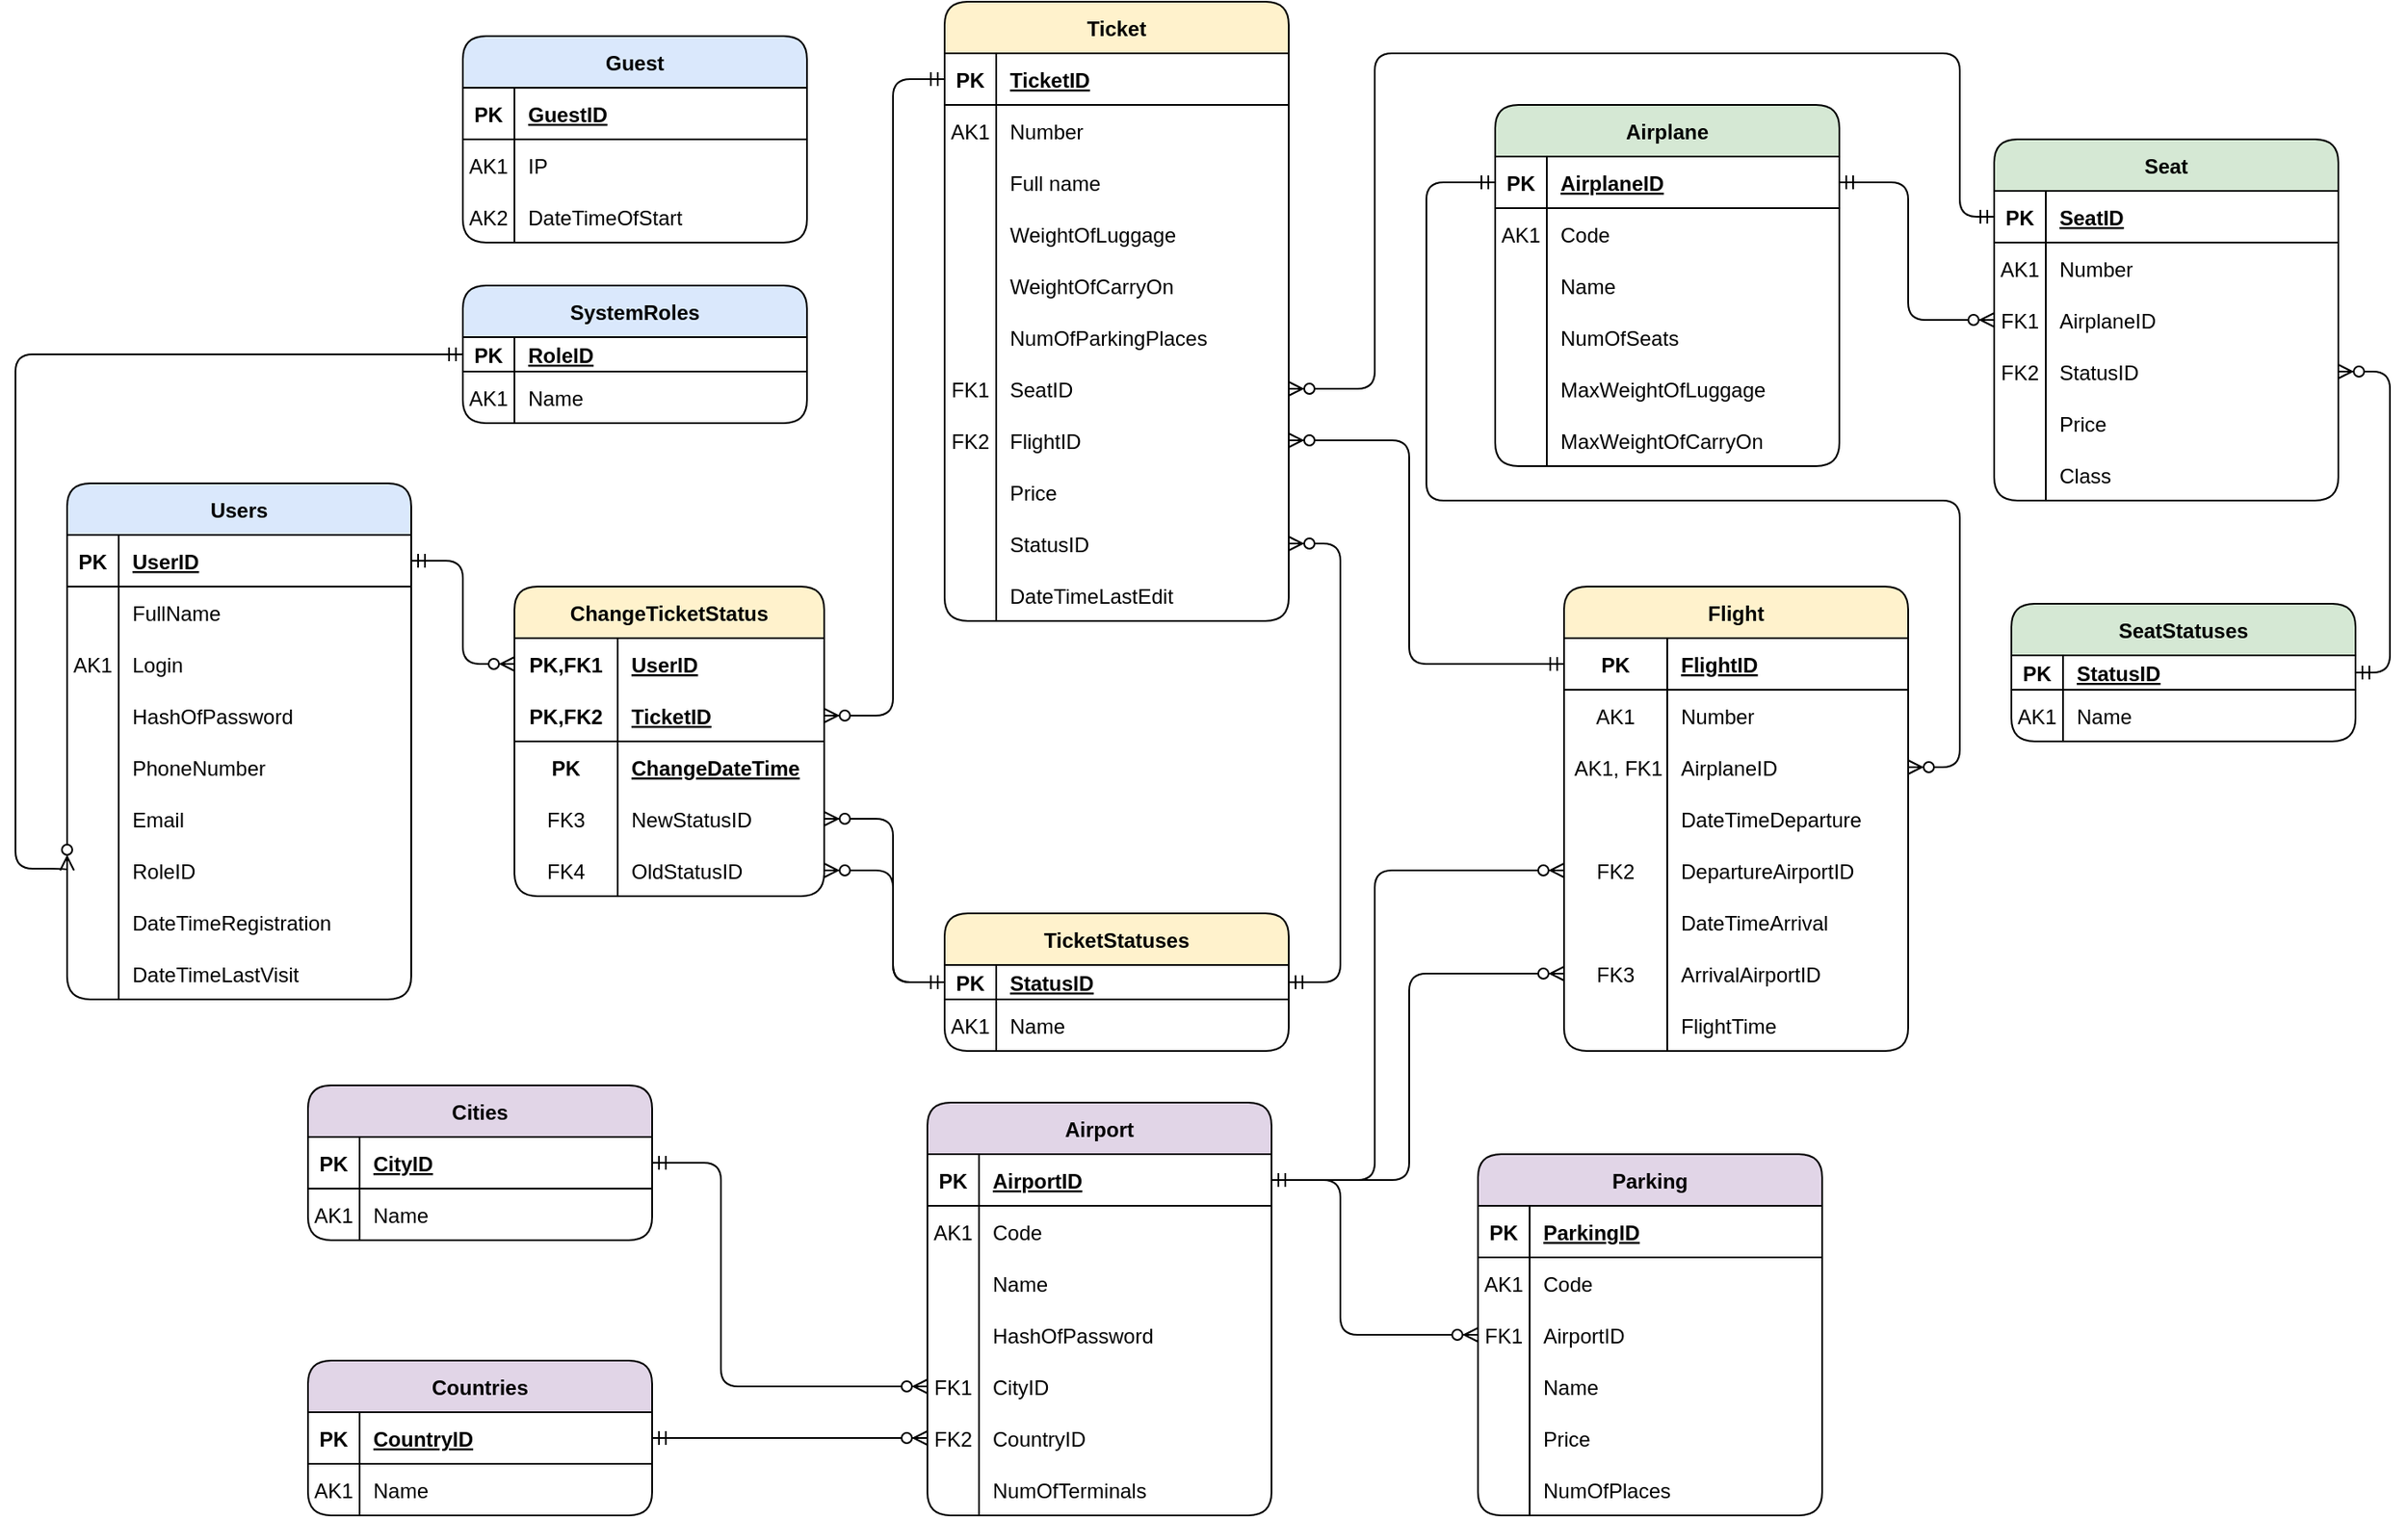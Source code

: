 <mxfile version="18.0.1" type="device"><diagram id="UyY6-HuAtdDdx7GoA05_" name="Page-1"><mxGraphModel dx="2580" dy="1082" grid="1" gridSize="10" guides="1" tooltips="1" connect="1" arrows="1" fold="1" page="1" pageScale="1" pageWidth="850" pageHeight="1100" math="0" shadow="0"><root><mxCell id="0"/><mxCell id="1" parent="0"/><mxCell id="_PQzj9Vm4zjg4i8bVEoL-63" value="Users" style="shape=table;startSize=30;container=1;collapsible=1;childLayout=tableLayout;fixedRows=1;rowLines=0;fontStyle=1;align=center;resizeLast=1;fillColor=#dae8fc;strokeColor=#000000;rounded=1;" parent="1" vertex="1"><mxGeometry x="-150" y="360" width="200" height="300" as="geometry"/></mxCell><mxCell id="_PQzj9Vm4zjg4i8bVEoL-64" value="" style="shape=tableRow;horizontal=0;startSize=0;swimlaneHead=0;swimlaneBody=0;fillColor=none;collapsible=0;dropTarget=0;points=[[0,0.5],[1,0.5]];portConstraint=eastwest;top=0;left=0;right=0;bottom=1;rounded=1;" parent="_PQzj9Vm4zjg4i8bVEoL-63" vertex="1"><mxGeometry y="30" width="200" height="30" as="geometry"/></mxCell><mxCell id="_PQzj9Vm4zjg4i8bVEoL-65" value="PK" style="shape=partialRectangle;connectable=0;fillColor=none;top=0;left=0;bottom=0;right=0;fontStyle=1;overflow=hidden;rounded=1;" parent="_PQzj9Vm4zjg4i8bVEoL-64" vertex="1"><mxGeometry width="30" height="30" as="geometry"><mxRectangle width="30" height="30" as="alternateBounds"/></mxGeometry></mxCell><mxCell id="_PQzj9Vm4zjg4i8bVEoL-66" value="UserID" style="shape=partialRectangle;connectable=0;fillColor=none;top=0;left=0;bottom=0;right=0;align=left;spacingLeft=6;fontStyle=5;overflow=hidden;rounded=1;" parent="_PQzj9Vm4zjg4i8bVEoL-64" vertex="1"><mxGeometry x="30" width="170" height="30" as="geometry"><mxRectangle width="170" height="30" as="alternateBounds"/></mxGeometry></mxCell><mxCell id="_PQzj9Vm4zjg4i8bVEoL-67" value="" style="shape=tableRow;horizontal=0;startSize=0;swimlaneHead=0;swimlaneBody=0;fillColor=none;collapsible=0;dropTarget=0;points=[[0,0.5],[1,0.5]];portConstraint=eastwest;top=0;left=0;right=0;bottom=0;rounded=1;" parent="_PQzj9Vm4zjg4i8bVEoL-63" vertex="1"><mxGeometry y="60" width="200" height="30" as="geometry"/></mxCell><mxCell id="_PQzj9Vm4zjg4i8bVEoL-68" value="" style="shape=partialRectangle;connectable=0;fillColor=none;top=0;left=0;bottom=0;right=0;editable=1;overflow=hidden;rounded=1;" parent="_PQzj9Vm4zjg4i8bVEoL-67" vertex="1"><mxGeometry width="30" height="30" as="geometry"><mxRectangle width="30" height="30" as="alternateBounds"/></mxGeometry></mxCell><mxCell id="_PQzj9Vm4zjg4i8bVEoL-69" value="FullName" style="shape=partialRectangle;connectable=0;fillColor=none;top=0;left=0;bottom=0;right=0;align=left;spacingLeft=6;overflow=hidden;rounded=1;" parent="_PQzj9Vm4zjg4i8bVEoL-67" vertex="1"><mxGeometry x="30" width="170" height="30" as="geometry"><mxRectangle width="170" height="30" as="alternateBounds"/></mxGeometry></mxCell><mxCell id="_PQzj9Vm4zjg4i8bVEoL-70" value="" style="shape=tableRow;horizontal=0;startSize=0;swimlaneHead=0;swimlaneBody=0;fillColor=none;collapsible=0;dropTarget=0;points=[[0,0.5],[1,0.5]];portConstraint=eastwest;top=0;left=0;right=0;bottom=0;rounded=1;" parent="_PQzj9Vm4zjg4i8bVEoL-63" vertex="1"><mxGeometry y="90" width="200" height="30" as="geometry"/></mxCell><mxCell id="_PQzj9Vm4zjg4i8bVEoL-71" value="AK1" style="shape=partialRectangle;connectable=0;fillColor=none;top=0;left=0;bottom=0;right=0;editable=1;overflow=hidden;rounded=1;" parent="_PQzj9Vm4zjg4i8bVEoL-70" vertex="1"><mxGeometry width="30" height="30" as="geometry"><mxRectangle width="30" height="30" as="alternateBounds"/></mxGeometry></mxCell><mxCell id="_PQzj9Vm4zjg4i8bVEoL-72" value="Login" style="shape=partialRectangle;connectable=0;fillColor=none;top=0;left=0;bottom=0;right=0;align=left;spacingLeft=6;overflow=hidden;rounded=1;" parent="_PQzj9Vm4zjg4i8bVEoL-70" vertex="1"><mxGeometry x="30" width="170" height="30" as="geometry"><mxRectangle width="170" height="30" as="alternateBounds"/></mxGeometry></mxCell><mxCell id="_PQzj9Vm4zjg4i8bVEoL-73" value="" style="shape=tableRow;horizontal=0;startSize=0;swimlaneHead=0;swimlaneBody=0;fillColor=none;collapsible=0;dropTarget=0;points=[[0,0.5],[1,0.5]];portConstraint=eastwest;top=0;left=0;right=0;bottom=0;rounded=1;" parent="_PQzj9Vm4zjg4i8bVEoL-63" vertex="1"><mxGeometry y="120" width="200" height="30" as="geometry"/></mxCell><mxCell id="_PQzj9Vm4zjg4i8bVEoL-74" value="" style="shape=partialRectangle;connectable=0;fillColor=none;top=0;left=0;bottom=0;right=0;editable=1;overflow=hidden;rounded=1;" parent="_PQzj9Vm4zjg4i8bVEoL-73" vertex="1"><mxGeometry width="30" height="30" as="geometry"><mxRectangle width="30" height="30" as="alternateBounds"/></mxGeometry></mxCell><mxCell id="_PQzj9Vm4zjg4i8bVEoL-75" value="HashOfPassword" style="shape=partialRectangle;connectable=0;fillColor=none;top=0;left=0;bottom=0;right=0;align=left;spacingLeft=6;overflow=hidden;rounded=1;" parent="_PQzj9Vm4zjg4i8bVEoL-73" vertex="1"><mxGeometry x="30" width="170" height="30" as="geometry"><mxRectangle width="170" height="30" as="alternateBounds"/></mxGeometry></mxCell><mxCell id="_PQzj9Vm4zjg4i8bVEoL-81" value="" style="shape=tableRow;horizontal=0;startSize=0;swimlaneHead=0;swimlaneBody=0;fillColor=none;collapsible=0;dropTarget=0;points=[[0,0.5],[1,0.5]];portConstraint=eastwest;top=0;left=0;right=0;bottom=0;rounded=1;" parent="_PQzj9Vm4zjg4i8bVEoL-63" vertex="1"><mxGeometry y="150" width="200" height="30" as="geometry"/></mxCell><mxCell id="_PQzj9Vm4zjg4i8bVEoL-82" value="" style="shape=partialRectangle;connectable=0;fillColor=none;top=0;left=0;bottom=0;right=0;editable=1;overflow=hidden;rounded=1;" parent="_PQzj9Vm4zjg4i8bVEoL-81" vertex="1"><mxGeometry width="30" height="30" as="geometry"><mxRectangle width="30" height="30" as="alternateBounds"/></mxGeometry></mxCell><mxCell id="_PQzj9Vm4zjg4i8bVEoL-83" value="PhoneNumber" style="shape=partialRectangle;connectable=0;fillColor=none;top=0;left=0;bottom=0;right=0;align=left;spacingLeft=6;overflow=hidden;rounded=1;" parent="_PQzj9Vm4zjg4i8bVEoL-81" vertex="1"><mxGeometry x="30" width="170" height="30" as="geometry"><mxRectangle width="170" height="30" as="alternateBounds"/></mxGeometry></mxCell><mxCell id="_PQzj9Vm4zjg4i8bVEoL-84" value="" style="shape=tableRow;horizontal=0;startSize=0;swimlaneHead=0;swimlaneBody=0;fillColor=none;collapsible=0;dropTarget=0;points=[[0,0.5],[1,0.5]];portConstraint=eastwest;top=0;left=0;right=0;bottom=0;rounded=1;" parent="_PQzj9Vm4zjg4i8bVEoL-63" vertex="1"><mxGeometry y="180" width="200" height="30" as="geometry"/></mxCell><mxCell id="_PQzj9Vm4zjg4i8bVEoL-85" value="" style="shape=partialRectangle;connectable=0;fillColor=none;top=0;left=0;bottom=0;right=0;editable=1;overflow=hidden;rounded=1;" parent="_PQzj9Vm4zjg4i8bVEoL-84" vertex="1"><mxGeometry width="30" height="30" as="geometry"><mxRectangle width="30" height="30" as="alternateBounds"/></mxGeometry></mxCell><mxCell id="_PQzj9Vm4zjg4i8bVEoL-86" value="Email" style="shape=partialRectangle;connectable=0;fillColor=none;top=0;left=0;bottom=0;right=0;align=left;spacingLeft=6;overflow=hidden;rounded=1;" parent="_PQzj9Vm4zjg4i8bVEoL-84" vertex="1"><mxGeometry x="30" width="170" height="30" as="geometry"><mxRectangle width="170" height="30" as="alternateBounds"/></mxGeometry></mxCell><mxCell id="_PQzj9Vm4zjg4i8bVEoL-90" value="" style="shape=tableRow;horizontal=0;startSize=0;swimlaneHead=0;swimlaneBody=0;fillColor=none;collapsible=0;dropTarget=0;points=[[0,0.5],[1,0.5]];portConstraint=eastwest;top=0;left=0;right=0;bottom=0;rounded=1;" parent="_PQzj9Vm4zjg4i8bVEoL-63" vertex="1"><mxGeometry y="210" width="200" height="30" as="geometry"/></mxCell><mxCell id="_PQzj9Vm4zjg4i8bVEoL-91" value="" style="shape=partialRectangle;connectable=0;fillColor=none;top=0;left=0;bottom=0;right=0;editable=1;overflow=hidden;rounded=1;" parent="_PQzj9Vm4zjg4i8bVEoL-90" vertex="1"><mxGeometry width="30" height="30" as="geometry"><mxRectangle width="30" height="30" as="alternateBounds"/></mxGeometry></mxCell><mxCell id="_PQzj9Vm4zjg4i8bVEoL-92" value="RoleID" style="shape=partialRectangle;connectable=0;fillColor=none;top=0;left=0;bottom=0;right=0;align=left;spacingLeft=6;overflow=hidden;rounded=1;" parent="_PQzj9Vm4zjg4i8bVEoL-90" vertex="1"><mxGeometry x="30" width="170" height="30" as="geometry"><mxRectangle width="170" height="30" as="alternateBounds"/></mxGeometry></mxCell><mxCell id="_PQzj9Vm4zjg4i8bVEoL-96" value="" style="shape=tableRow;horizontal=0;startSize=0;swimlaneHead=0;swimlaneBody=0;fillColor=none;collapsible=0;dropTarget=0;points=[[0,0.5],[1,0.5]];portConstraint=eastwest;top=0;left=0;right=0;bottom=0;rounded=1;" parent="_PQzj9Vm4zjg4i8bVEoL-63" vertex="1"><mxGeometry y="240" width="200" height="30" as="geometry"/></mxCell><mxCell id="_PQzj9Vm4zjg4i8bVEoL-97" value="" style="shape=partialRectangle;connectable=0;fillColor=none;top=0;left=0;bottom=0;right=0;editable=1;overflow=hidden;rounded=1;" parent="_PQzj9Vm4zjg4i8bVEoL-96" vertex="1"><mxGeometry width="30" height="30" as="geometry"><mxRectangle width="30" height="30" as="alternateBounds"/></mxGeometry></mxCell><mxCell id="_PQzj9Vm4zjg4i8bVEoL-98" value="DateTimeRegistration" style="shape=partialRectangle;connectable=0;fillColor=none;top=0;left=0;bottom=0;right=0;align=left;spacingLeft=6;overflow=hidden;rounded=1;" parent="_PQzj9Vm4zjg4i8bVEoL-96" vertex="1"><mxGeometry x="30" width="170" height="30" as="geometry"><mxRectangle width="170" height="30" as="alternateBounds"/></mxGeometry></mxCell><mxCell id="_PQzj9Vm4zjg4i8bVEoL-99" value="" style="shape=tableRow;horizontal=0;startSize=0;swimlaneHead=0;swimlaneBody=0;fillColor=none;collapsible=0;dropTarget=0;points=[[0,0.5],[1,0.5]];portConstraint=eastwest;top=0;left=0;right=0;bottom=0;rounded=1;" parent="_PQzj9Vm4zjg4i8bVEoL-63" vertex="1"><mxGeometry y="270" width="200" height="30" as="geometry"/></mxCell><mxCell id="_PQzj9Vm4zjg4i8bVEoL-100" value="" style="shape=partialRectangle;connectable=0;fillColor=none;top=0;left=0;bottom=0;right=0;editable=1;overflow=hidden;rounded=1;" parent="_PQzj9Vm4zjg4i8bVEoL-99" vertex="1"><mxGeometry width="30" height="30" as="geometry"><mxRectangle width="30" height="30" as="alternateBounds"/></mxGeometry></mxCell><mxCell id="_PQzj9Vm4zjg4i8bVEoL-101" value="DateTimeLastVisit" style="shape=partialRectangle;connectable=0;fillColor=none;top=0;left=0;bottom=0;right=0;align=left;spacingLeft=6;overflow=hidden;rounded=1;" parent="_PQzj9Vm4zjg4i8bVEoL-99" vertex="1"><mxGeometry x="30" width="170" height="30" as="geometry"><mxRectangle width="170" height="30" as="alternateBounds"/></mxGeometry></mxCell><mxCell id="_PQzj9Vm4zjg4i8bVEoL-78" value="" style="shape=tableRow;horizontal=0;startSize=0;swimlaneHead=0;swimlaneBody=0;fillColor=none;collapsible=0;dropTarget=0;points=[[0,0.5],[1,0.5]];portConstraint=eastwest;top=0;left=0;right=0;bottom=0;rounded=1;" parent="1" vertex="1"><mxGeometry x="360" y="510" width="180" height="30" as="geometry"/></mxCell><mxCell id="_PQzj9Vm4zjg4i8bVEoL-79" value="" style="shape=partialRectangle;connectable=0;fillColor=none;top=0;left=0;bottom=0;right=0;editable=1;overflow=hidden;rounded=1;" parent="_PQzj9Vm4zjg4i8bVEoL-78" vertex="1"><mxGeometry width="30" height="30" as="geometry"><mxRectangle width="30" height="30" as="alternateBounds"/></mxGeometry></mxCell><mxCell id="_PQzj9Vm4zjg4i8bVEoL-111" value="Guest" style="shape=table;startSize=30;container=1;collapsible=1;childLayout=tableLayout;fixedRows=1;rowLines=0;fontStyle=1;align=center;resizeLast=1;fillColor=#dae8fc;strokeColor=#000000;rounded=1;" parent="1" vertex="1"><mxGeometry x="80" y="100" width="200" height="120" as="geometry"/></mxCell><mxCell id="_PQzj9Vm4zjg4i8bVEoL-112" value="" style="shape=tableRow;horizontal=0;startSize=0;swimlaneHead=0;swimlaneBody=0;fillColor=none;collapsible=0;dropTarget=0;points=[[0,0.5],[1,0.5]];portConstraint=eastwest;top=0;left=0;right=0;bottom=1;rounded=1;" parent="_PQzj9Vm4zjg4i8bVEoL-111" vertex="1"><mxGeometry y="30" width="200" height="30" as="geometry"/></mxCell><mxCell id="_PQzj9Vm4zjg4i8bVEoL-113" value="PK" style="shape=partialRectangle;connectable=0;fillColor=none;top=0;left=0;bottom=0;right=0;fontStyle=1;overflow=hidden;rounded=1;" parent="_PQzj9Vm4zjg4i8bVEoL-112" vertex="1"><mxGeometry width="30" height="30" as="geometry"><mxRectangle width="30" height="30" as="alternateBounds"/></mxGeometry></mxCell><mxCell id="_PQzj9Vm4zjg4i8bVEoL-114" value="GuestID" style="shape=partialRectangle;connectable=0;fillColor=none;top=0;left=0;bottom=0;right=0;align=left;spacingLeft=6;fontStyle=5;overflow=hidden;rounded=1;" parent="_PQzj9Vm4zjg4i8bVEoL-112" vertex="1"><mxGeometry x="30" width="170" height="30" as="geometry"><mxRectangle width="170" height="30" as="alternateBounds"/></mxGeometry></mxCell><mxCell id="_PQzj9Vm4zjg4i8bVEoL-115" value="" style="shape=tableRow;horizontal=0;startSize=0;swimlaneHead=0;swimlaneBody=0;fillColor=none;collapsible=0;dropTarget=0;points=[[0,0.5],[1,0.5]];portConstraint=eastwest;top=0;left=0;right=0;bottom=0;rounded=1;" parent="_PQzj9Vm4zjg4i8bVEoL-111" vertex="1"><mxGeometry y="60" width="200" height="30" as="geometry"/></mxCell><mxCell id="_PQzj9Vm4zjg4i8bVEoL-116" value="AK1" style="shape=partialRectangle;connectable=0;fillColor=none;top=0;left=0;bottom=0;right=0;editable=1;overflow=hidden;rounded=1;" parent="_PQzj9Vm4zjg4i8bVEoL-115" vertex="1"><mxGeometry width="30" height="30" as="geometry"><mxRectangle width="30" height="30" as="alternateBounds"/></mxGeometry></mxCell><mxCell id="_PQzj9Vm4zjg4i8bVEoL-117" value="IP" style="shape=partialRectangle;connectable=0;fillColor=none;top=0;left=0;bottom=0;right=0;align=left;spacingLeft=6;overflow=hidden;rounded=1;" parent="_PQzj9Vm4zjg4i8bVEoL-115" vertex="1"><mxGeometry x="30" width="170" height="30" as="geometry"><mxRectangle width="170" height="30" as="alternateBounds"/></mxGeometry></mxCell><mxCell id="_PQzj9Vm4zjg4i8bVEoL-118" value="" style="shape=tableRow;horizontal=0;startSize=0;swimlaneHead=0;swimlaneBody=0;fillColor=none;collapsible=0;dropTarget=0;points=[[0,0.5],[1,0.5]];portConstraint=eastwest;top=0;left=0;right=0;bottom=0;rounded=1;" parent="_PQzj9Vm4zjg4i8bVEoL-111" vertex="1"><mxGeometry y="90" width="200" height="30" as="geometry"/></mxCell><mxCell id="_PQzj9Vm4zjg4i8bVEoL-119" value="AK2" style="shape=partialRectangle;connectable=0;fillColor=none;top=0;left=0;bottom=0;right=0;editable=1;overflow=hidden;rounded=1;" parent="_PQzj9Vm4zjg4i8bVEoL-118" vertex="1"><mxGeometry width="30" height="30" as="geometry"><mxRectangle width="30" height="30" as="alternateBounds"/></mxGeometry></mxCell><mxCell id="_PQzj9Vm4zjg4i8bVEoL-120" value="DateTimeOfStart" style="shape=partialRectangle;connectable=0;fillColor=none;top=0;left=0;bottom=0;right=0;align=left;spacingLeft=6;overflow=hidden;rounded=1;" parent="_PQzj9Vm4zjg4i8bVEoL-118" vertex="1"><mxGeometry x="30" width="170" height="30" as="geometry"><mxRectangle width="170" height="30" as="alternateBounds"/></mxGeometry></mxCell><mxCell id="_PQzj9Vm4zjg4i8bVEoL-145" value="Airport" style="shape=table;startSize=30;container=1;collapsible=1;childLayout=tableLayout;fixedRows=1;rowLines=0;fontStyle=1;align=center;resizeLast=1;fillColor=#e1d5e7;strokeColor=#000000;rounded=1;" parent="1" vertex="1"><mxGeometry x="350" y="720" width="200" height="240" as="geometry"/></mxCell><mxCell id="_PQzj9Vm4zjg4i8bVEoL-146" value="" style="shape=tableRow;horizontal=0;startSize=0;swimlaneHead=0;swimlaneBody=0;fillColor=none;collapsible=0;dropTarget=0;points=[[0,0.5],[1,0.5]];portConstraint=eastwest;top=0;left=0;right=0;bottom=1;rounded=1;" parent="_PQzj9Vm4zjg4i8bVEoL-145" vertex="1"><mxGeometry y="30" width="200" height="30" as="geometry"/></mxCell><mxCell id="_PQzj9Vm4zjg4i8bVEoL-147" value="PK" style="shape=partialRectangle;connectable=0;fillColor=none;top=0;left=0;bottom=0;right=0;fontStyle=1;overflow=hidden;rounded=1;" parent="_PQzj9Vm4zjg4i8bVEoL-146" vertex="1"><mxGeometry width="30" height="30" as="geometry"><mxRectangle width="30" height="30" as="alternateBounds"/></mxGeometry></mxCell><mxCell id="_PQzj9Vm4zjg4i8bVEoL-148" value="AirportID" style="shape=partialRectangle;connectable=0;fillColor=none;top=0;left=0;bottom=0;right=0;align=left;spacingLeft=6;fontStyle=5;overflow=hidden;rounded=1;" parent="_PQzj9Vm4zjg4i8bVEoL-146" vertex="1"><mxGeometry x="30" width="170" height="30" as="geometry"><mxRectangle width="170" height="30" as="alternateBounds"/></mxGeometry></mxCell><mxCell id="_PQzj9Vm4zjg4i8bVEoL-149" value="" style="shape=tableRow;horizontal=0;startSize=0;swimlaneHead=0;swimlaneBody=0;fillColor=none;collapsible=0;dropTarget=0;points=[[0,0.5],[1,0.5]];portConstraint=eastwest;top=0;left=0;right=0;bottom=0;rounded=1;" parent="_PQzj9Vm4zjg4i8bVEoL-145" vertex="1"><mxGeometry y="60" width="200" height="30" as="geometry"/></mxCell><mxCell id="_PQzj9Vm4zjg4i8bVEoL-150" value="AK1" style="shape=partialRectangle;connectable=0;fillColor=none;top=0;left=0;bottom=0;right=0;editable=1;overflow=hidden;rounded=1;" parent="_PQzj9Vm4zjg4i8bVEoL-149" vertex="1"><mxGeometry width="30" height="30" as="geometry"><mxRectangle width="30" height="30" as="alternateBounds"/></mxGeometry></mxCell><mxCell id="_PQzj9Vm4zjg4i8bVEoL-151" value="Code" style="shape=partialRectangle;connectable=0;fillColor=none;top=0;left=0;bottom=0;right=0;align=left;spacingLeft=6;overflow=hidden;rounded=1;" parent="_PQzj9Vm4zjg4i8bVEoL-149" vertex="1"><mxGeometry x="30" width="170" height="30" as="geometry"><mxRectangle width="170" height="30" as="alternateBounds"/></mxGeometry></mxCell><mxCell id="_PQzj9Vm4zjg4i8bVEoL-152" value="" style="shape=tableRow;horizontal=0;startSize=0;swimlaneHead=0;swimlaneBody=0;fillColor=none;collapsible=0;dropTarget=0;points=[[0,0.5],[1,0.5]];portConstraint=eastwest;top=0;left=0;right=0;bottom=0;rounded=1;" parent="_PQzj9Vm4zjg4i8bVEoL-145" vertex="1"><mxGeometry y="90" width="200" height="30" as="geometry"/></mxCell><mxCell id="_PQzj9Vm4zjg4i8bVEoL-153" value="" style="shape=partialRectangle;connectable=0;fillColor=none;top=0;left=0;bottom=0;right=0;editable=1;overflow=hidden;rounded=1;" parent="_PQzj9Vm4zjg4i8bVEoL-152" vertex="1"><mxGeometry width="30" height="30" as="geometry"><mxRectangle width="30" height="30" as="alternateBounds"/></mxGeometry></mxCell><mxCell id="_PQzj9Vm4zjg4i8bVEoL-154" value="Name" style="shape=partialRectangle;connectable=0;fillColor=none;top=0;left=0;bottom=0;right=0;align=left;spacingLeft=6;overflow=hidden;rounded=1;" parent="_PQzj9Vm4zjg4i8bVEoL-152" vertex="1"><mxGeometry x="30" width="170" height="30" as="geometry"><mxRectangle width="170" height="30" as="alternateBounds"/></mxGeometry></mxCell><mxCell id="_PQzj9Vm4zjg4i8bVEoL-155" value="" style="shape=tableRow;horizontal=0;startSize=0;swimlaneHead=0;swimlaneBody=0;fillColor=none;collapsible=0;dropTarget=0;points=[[0,0.5],[1,0.5]];portConstraint=eastwest;top=0;left=0;right=0;bottom=0;rounded=1;" parent="_PQzj9Vm4zjg4i8bVEoL-145" vertex="1"><mxGeometry y="120" width="200" height="30" as="geometry"/></mxCell><mxCell id="_PQzj9Vm4zjg4i8bVEoL-156" value="" style="shape=partialRectangle;connectable=0;fillColor=none;top=0;left=0;bottom=0;right=0;editable=1;overflow=hidden;rounded=1;" parent="_PQzj9Vm4zjg4i8bVEoL-155" vertex="1"><mxGeometry width="30" height="30" as="geometry"><mxRectangle width="30" height="30" as="alternateBounds"/></mxGeometry></mxCell><mxCell id="_PQzj9Vm4zjg4i8bVEoL-157" value="HashOfPassword" style="shape=partialRectangle;connectable=0;fillColor=none;top=0;left=0;bottom=0;right=0;align=left;spacingLeft=6;overflow=hidden;rounded=1;" parent="_PQzj9Vm4zjg4i8bVEoL-155" vertex="1"><mxGeometry x="30" width="170" height="30" as="geometry"><mxRectangle width="170" height="30" as="alternateBounds"/></mxGeometry></mxCell><mxCell id="_PQzj9Vm4zjg4i8bVEoL-158" value="" style="shape=tableRow;horizontal=0;startSize=0;swimlaneHead=0;swimlaneBody=0;fillColor=none;collapsible=0;dropTarget=0;points=[[0,0.5],[1,0.5]];portConstraint=eastwest;top=0;left=0;right=0;bottom=0;rounded=1;" parent="_PQzj9Vm4zjg4i8bVEoL-145" vertex="1"><mxGeometry y="150" width="200" height="30" as="geometry"/></mxCell><mxCell id="_PQzj9Vm4zjg4i8bVEoL-159" value="FK1" style="shape=partialRectangle;connectable=0;fillColor=none;top=0;left=0;bottom=0;right=0;editable=1;overflow=hidden;rounded=1;" parent="_PQzj9Vm4zjg4i8bVEoL-158" vertex="1"><mxGeometry width="30" height="30" as="geometry"><mxRectangle width="30" height="30" as="alternateBounds"/></mxGeometry></mxCell><mxCell id="_PQzj9Vm4zjg4i8bVEoL-160" value="CityID" style="shape=partialRectangle;connectable=0;fillColor=none;top=0;left=0;bottom=0;right=0;align=left;spacingLeft=6;overflow=hidden;rounded=1;" parent="_PQzj9Vm4zjg4i8bVEoL-158" vertex="1"><mxGeometry x="30" width="170" height="30" as="geometry"><mxRectangle width="170" height="30" as="alternateBounds"/></mxGeometry></mxCell><mxCell id="_PQzj9Vm4zjg4i8bVEoL-161" value="" style="shape=tableRow;horizontal=0;startSize=0;swimlaneHead=0;swimlaneBody=0;fillColor=none;collapsible=0;dropTarget=0;points=[[0,0.5],[1,0.5]];portConstraint=eastwest;top=0;left=0;right=0;bottom=0;rounded=1;" parent="_PQzj9Vm4zjg4i8bVEoL-145" vertex="1"><mxGeometry y="180" width="200" height="30" as="geometry"/></mxCell><mxCell id="_PQzj9Vm4zjg4i8bVEoL-162" value="FK2" style="shape=partialRectangle;connectable=0;fillColor=none;top=0;left=0;bottom=0;right=0;editable=1;overflow=hidden;rounded=1;" parent="_PQzj9Vm4zjg4i8bVEoL-161" vertex="1"><mxGeometry width="30" height="30" as="geometry"><mxRectangle width="30" height="30" as="alternateBounds"/></mxGeometry></mxCell><mxCell id="_PQzj9Vm4zjg4i8bVEoL-163" value="CountryID" style="shape=partialRectangle;connectable=0;fillColor=none;top=0;left=0;bottom=0;right=0;align=left;spacingLeft=6;overflow=hidden;rounded=1;" parent="_PQzj9Vm4zjg4i8bVEoL-161" vertex="1"><mxGeometry x="30" width="170" height="30" as="geometry"><mxRectangle width="170" height="30" as="alternateBounds"/></mxGeometry></mxCell><mxCell id="_PQzj9Vm4zjg4i8bVEoL-164" value="" style="shape=tableRow;horizontal=0;startSize=0;swimlaneHead=0;swimlaneBody=0;fillColor=none;collapsible=0;dropTarget=0;points=[[0,0.5],[1,0.5]];portConstraint=eastwest;top=0;left=0;right=0;bottom=0;rounded=1;" parent="_PQzj9Vm4zjg4i8bVEoL-145" vertex="1"><mxGeometry y="210" width="200" height="30" as="geometry"/></mxCell><mxCell id="_PQzj9Vm4zjg4i8bVEoL-165" value="" style="shape=partialRectangle;connectable=0;fillColor=none;top=0;left=0;bottom=0;right=0;editable=1;overflow=hidden;rounded=1;" parent="_PQzj9Vm4zjg4i8bVEoL-164" vertex="1"><mxGeometry width="30" height="30" as="geometry"><mxRectangle width="30" height="30" as="alternateBounds"/></mxGeometry></mxCell><mxCell id="_PQzj9Vm4zjg4i8bVEoL-166" value="NumOfTerminals" style="shape=partialRectangle;connectable=0;fillColor=none;top=0;left=0;bottom=0;right=0;align=left;spacingLeft=6;overflow=hidden;rounded=1;" parent="_PQzj9Vm4zjg4i8bVEoL-164" vertex="1"><mxGeometry x="30" width="170" height="30" as="geometry"><mxRectangle width="170" height="30" as="alternateBounds"/></mxGeometry></mxCell><mxCell id="_PQzj9Vm4zjg4i8bVEoL-182" value="Parking" style="shape=table;startSize=30;container=1;collapsible=1;childLayout=tableLayout;fixedRows=1;rowLines=0;fontStyle=1;align=center;resizeLast=1;fillColor=#e1d5e7;strokeColor=#000000;rounded=1;" parent="1" vertex="1"><mxGeometry x="670" y="750" width="200" height="210" as="geometry"/></mxCell><mxCell id="_PQzj9Vm4zjg4i8bVEoL-183" value="" style="shape=tableRow;horizontal=0;startSize=0;swimlaneHead=0;swimlaneBody=0;fillColor=none;collapsible=0;dropTarget=0;points=[[0,0.5],[1,0.5]];portConstraint=eastwest;top=0;left=0;right=0;bottom=1;rounded=1;" parent="_PQzj9Vm4zjg4i8bVEoL-182" vertex="1"><mxGeometry y="30" width="200" height="30" as="geometry"/></mxCell><mxCell id="_PQzj9Vm4zjg4i8bVEoL-184" value="PK" style="shape=partialRectangle;connectable=0;fillColor=none;top=0;left=0;bottom=0;right=0;fontStyle=1;overflow=hidden;rounded=1;" parent="_PQzj9Vm4zjg4i8bVEoL-183" vertex="1"><mxGeometry width="30" height="30" as="geometry"><mxRectangle width="30" height="30" as="alternateBounds"/></mxGeometry></mxCell><mxCell id="_PQzj9Vm4zjg4i8bVEoL-185" value="ParkingID" style="shape=partialRectangle;connectable=0;fillColor=none;top=0;left=0;bottom=0;right=0;align=left;spacingLeft=6;fontStyle=5;overflow=hidden;rounded=1;" parent="_PQzj9Vm4zjg4i8bVEoL-183" vertex="1"><mxGeometry x="30" width="170" height="30" as="geometry"><mxRectangle width="170" height="30" as="alternateBounds"/></mxGeometry></mxCell><mxCell id="_PQzj9Vm4zjg4i8bVEoL-186" value="" style="shape=tableRow;horizontal=0;startSize=0;swimlaneHead=0;swimlaneBody=0;fillColor=none;collapsible=0;dropTarget=0;points=[[0,0.5],[1,0.5]];portConstraint=eastwest;top=0;left=0;right=0;bottom=0;rounded=1;" parent="_PQzj9Vm4zjg4i8bVEoL-182" vertex="1"><mxGeometry y="60" width="200" height="30" as="geometry"/></mxCell><mxCell id="_PQzj9Vm4zjg4i8bVEoL-187" value="AK1" style="shape=partialRectangle;connectable=0;fillColor=none;top=0;left=0;bottom=0;right=0;editable=1;overflow=hidden;rounded=1;" parent="_PQzj9Vm4zjg4i8bVEoL-186" vertex="1"><mxGeometry width="30" height="30" as="geometry"><mxRectangle width="30" height="30" as="alternateBounds"/></mxGeometry></mxCell><mxCell id="_PQzj9Vm4zjg4i8bVEoL-188" value="Code" style="shape=partialRectangle;connectable=0;fillColor=none;top=0;left=0;bottom=0;right=0;align=left;spacingLeft=6;overflow=hidden;rounded=1;" parent="_PQzj9Vm4zjg4i8bVEoL-186" vertex="1"><mxGeometry x="30" width="170" height="30" as="geometry"><mxRectangle width="170" height="30" as="alternateBounds"/></mxGeometry></mxCell><mxCell id="Nb0CAn3gqZf_FtnL3yKP-1" value="" style="shape=tableRow;horizontal=0;startSize=0;swimlaneHead=0;swimlaneBody=0;fillColor=none;collapsible=0;dropTarget=0;points=[[0,0.5],[1,0.5]];portConstraint=eastwest;top=0;left=0;right=0;bottom=0;rounded=1;" parent="_PQzj9Vm4zjg4i8bVEoL-182" vertex="1"><mxGeometry y="90" width="200" height="30" as="geometry"/></mxCell><mxCell id="Nb0CAn3gqZf_FtnL3yKP-2" value="FK1" style="shape=partialRectangle;connectable=0;fillColor=none;top=0;left=0;bottom=0;right=0;editable=1;overflow=hidden;rounded=1;" parent="Nb0CAn3gqZf_FtnL3yKP-1" vertex="1"><mxGeometry width="30" height="30" as="geometry"><mxRectangle width="30" height="30" as="alternateBounds"/></mxGeometry></mxCell><mxCell id="Nb0CAn3gqZf_FtnL3yKP-3" value="AirportID" style="shape=partialRectangle;connectable=0;fillColor=none;top=0;left=0;bottom=0;right=0;align=left;spacingLeft=6;overflow=hidden;rounded=1;" parent="Nb0CAn3gqZf_FtnL3yKP-1" vertex="1"><mxGeometry x="30" width="170" height="30" as="geometry"><mxRectangle width="170" height="30" as="alternateBounds"/></mxGeometry></mxCell><mxCell id="_PQzj9Vm4zjg4i8bVEoL-189" value="" style="shape=tableRow;horizontal=0;startSize=0;swimlaneHead=0;swimlaneBody=0;fillColor=none;collapsible=0;dropTarget=0;points=[[0,0.5],[1,0.5]];portConstraint=eastwest;top=0;left=0;right=0;bottom=0;rounded=1;" parent="_PQzj9Vm4zjg4i8bVEoL-182" vertex="1"><mxGeometry y="120" width="200" height="30" as="geometry"/></mxCell><mxCell id="_PQzj9Vm4zjg4i8bVEoL-190" value="" style="shape=partialRectangle;connectable=0;fillColor=none;top=0;left=0;bottom=0;right=0;editable=1;overflow=hidden;rounded=1;" parent="_PQzj9Vm4zjg4i8bVEoL-189" vertex="1"><mxGeometry width="30" height="30" as="geometry"><mxRectangle width="30" height="30" as="alternateBounds"/></mxGeometry></mxCell><mxCell id="_PQzj9Vm4zjg4i8bVEoL-191" value="Name" style="shape=partialRectangle;connectable=0;fillColor=none;top=0;left=0;bottom=0;right=0;align=left;spacingLeft=6;overflow=hidden;rounded=1;" parent="_PQzj9Vm4zjg4i8bVEoL-189" vertex="1"><mxGeometry x="30" width="170" height="30" as="geometry"><mxRectangle width="170" height="30" as="alternateBounds"/></mxGeometry></mxCell><mxCell id="_PQzj9Vm4zjg4i8bVEoL-192" value="" style="shape=tableRow;horizontal=0;startSize=0;swimlaneHead=0;swimlaneBody=0;fillColor=none;collapsible=0;dropTarget=0;points=[[0,0.5],[1,0.5]];portConstraint=eastwest;top=0;left=0;right=0;bottom=0;rounded=1;" parent="_PQzj9Vm4zjg4i8bVEoL-182" vertex="1"><mxGeometry y="150" width="200" height="30" as="geometry"/></mxCell><mxCell id="_PQzj9Vm4zjg4i8bVEoL-193" value="" style="shape=partialRectangle;connectable=0;fillColor=none;top=0;left=0;bottom=0;right=0;editable=1;overflow=hidden;rounded=1;" parent="_PQzj9Vm4zjg4i8bVEoL-192" vertex="1"><mxGeometry width="30" height="30" as="geometry"><mxRectangle width="30" height="30" as="alternateBounds"/></mxGeometry></mxCell><mxCell id="_PQzj9Vm4zjg4i8bVEoL-194" value="Price" style="shape=partialRectangle;connectable=0;fillColor=none;top=0;left=0;bottom=0;right=0;align=left;spacingLeft=6;overflow=hidden;rounded=1;" parent="_PQzj9Vm4zjg4i8bVEoL-192" vertex="1"><mxGeometry x="30" width="170" height="30" as="geometry"><mxRectangle width="170" height="30" as="alternateBounds"/></mxGeometry></mxCell><mxCell id="_PQzj9Vm4zjg4i8bVEoL-195" value="" style="shape=tableRow;horizontal=0;startSize=0;swimlaneHead=0;swimlaneBody=0;fillColor=none;collapsible=0;dropTarget=0;points=[[0,0.5],[1,0.5]];portConstraint=eastwest;top=0;left=0;right=0;bottom=0;rounded=1;" parent="_PQzj9Vm4zjg4i8bVEoL-182" vertex="1"><mxGeometry y="180" width="200" height="30" as="geometry"/></mxCell><mxCell id="_PQzj9Vm4zjg4i8bVEoL-196" value="" style="shape=partialRectangle;connectable=0;fillColor=none;top=0;left=0;bottom=0;right=0;editable=1;overflow=hidden;rounded=1;" parent="_PQzj9Vm4zjg4i8bVEoL-195" vertex="1"><mxGeometry width="30" height="30" as="geometry"><mxRectangle width="30" height="30" as="alternateBounds"/></mxGeometry></mxCell><mxCell id="_PQzj9Vm4zjg4i8bVEoL-197" value="NumOfPlaces" style="shape=partialRectangle;connectable=0;fillColor=none;top=0;left=0;bottom=0;right=0;align=left;spacingLeft=6;overflow=hidden;rounded=1;" parent="_PQzj9Vm4zjg4i8bVEoL-195" vertex="1"><mxGeometry x="30" width="170" height="30" as="geometry"><mxRectangle width="170" height="30" as="alternateBounds"/></mxGeometry></mxCell><mxCell id="Nb0CAn3gqZf_FtnL3yKP-4" value="Seat" style="shape=table;startSize=30;container=1;collapsible=1;childLayout=tableLayout;fixedRows=1;rowLines=0;fontStyle=1;align=center;resizeLast=1;fillColor=#d5e8d4;strokeColor=#000000;rounded=1;" parent="1" vertex="1"><mxGeometry x="970" y="160" width="200" height="210" as="geometry"/></mxCell><mxCell id="Nb0CAn3gqZf_FtnL3yKP-5" value="" style="shape=tableRow;horizontal=0;startSize=0;swimlaneHead=0;swimlaneBody=0;fillColor=none;collapsible=0;dropTarget=0;points=[[0,0.5],[1,0.5]];portConstraint=eastwest;top=0;left=0;right=0;bottom=1;rounded=1;" parent="Nb0CAn3gqZf_FtnL3yKP-4" vertex="1"><mxGeometry y="30" width="200" height="30" as="geometry"/></mxCell><mxCell id="Nb0CAn3gqZf_FtnL3yKP-6" value="PK" style="shape=partialRectangle;connectable=0;fillColor=none;top=0;left=0;bottom=0;right=0;fontStyle=1;overflow=hidden;rounded=1;" parent="Nb0CAn3gqZf_FtnL3yKP-5" vertex="1"><mxGeometry width="30" height="30" as="geometry"><mxRectangle width="30" height="30" as="alternateBounds"/></mxGeometry></mxCell><mxCell id="Nb0CAn3gqZf_FtnL3yKP-7" value="SeatID" style="shape=partialRectangle;connectable=0;fillColor=none;top=0;left=0;bottom=0;right=0;align=left;spacingLeft=6;fontStyle=5;overflow=hidden;rounded=1;" parent="Nb0CAn3gqZf_FtnL3yKP-5" vertex="1"><mxGeometry x="30" width="170" height="30" as="geometry"><mxRectangle width="170" height="30" as="alternateBounds"/></mxGeometry></mxCell><mxCell id="Nb0CAn3gqZf_FtnL3yKP-8" value="" style="shape=tableRow;horizontal=0;startSize=0;swimlaneHead=0;swimlaneBody=0;fillColor=none;collapsible=0;dropTarget=0;points=[[0,0.5],[1,0.5]];portConstraint=eastwest;top=0;left=0;right=0;bottom=0;rounded=1;" parent="Nb0CAn3gqZf_FtnL3yKP-4" vertex="1"><mxGeometry y="60" width="200" height="30" as="geometry"/></mxCell><mxCell id="Nb0CAn3gqZf_FtnL3yKP-9" value="AK1" style="shape=partialRectangle;connectable=0;fillColor=none;top=0;left=0;bottom=0;right=0;editable=1;overflow=hidden;rounded=1;" parent="Nb0CAn3gqZf_FtnL3yKP-8" vertex="1"><mxGeometry width="30" height="30" as="geometry"><mxRectangle width="30" height="30" as="alternateBounds"/></mxGeometry></mxCell><mxCell id="Nb0CAn3gqZf_FtnL3yKP-10" value="Number" style="shape=partialRectangle;connectable=0;fillColor=none;top=0;left=0;bottom=0;right=0;align=left;spacingLeft=6;overflow=hidden;rounded=1;" parent="Nb0CAn3gqZf_FtnL3yKP-8" vertex="1"><mxGeometry x="30" width="170" height="30" as="geometry"><mxRectangle width="170" height="30" as="alternateBounds"/></mxGeometry></mxCell><mxCell id="Nb0CAn3gqZf_FtnL3yKP-11" value="" style="shape=tableRow;horizontal=0;startSize=0;swimlaneHead=0;swimlaneBody=0;fillColor=none;collapsible=0;dropTarget=0;points=[[0,0.5],[1,0.5]];portConstraint=eastwest;top=0;left=0;right=0;bottom=0;rounded=1;" parent="Nb0CAn3gqZf_FtnL3yKP-4" vertex="1"><mxGeometry y="90" width="200" height="30" as="geometry"/></mxCell><mxCell id="Nb0CAn3gqZf_FtnL3yKP-12" value="FK1" style="shape=partialRectangle;connectable=0;fillColor=none;top=0;left=0;bottom=0;right=0;editable=1;overflow=hidden;rounded=1;" parent="Nb0CAn3gqZf_FtnL3yKP-11" vertex="1"><mxGeometry width="30" height="30" as="geometry"><mxRectangle width="30" height="30" as="alternateBounds"/></mxGeometry></mxCell><mxCell id="Nb0CAn3gqZf_FtnL3yKP-13" value="AirplaneID" style="shape=partialRectangle;connectable=0;fillColor=none;top=0;left=0;bottom=0;right=0;align=left;spacingLeft=6;overflow=hidden;rounded=1;" parent="Nb0CAn3gqZf_FtnL3yKP-11" vertex="1"><mxGeometry x="30" width="170" height="30" as="geometry"><mxRectangle width="170" height="30" as="alternateBounds"/></mxGeometry></mxCell><mxCell id="Nb0CAn3gqZf_FtnL3yKP-14" value="" style="shape=tableRow;horizontal=0;startSize=0;swimlaneHead=0;swimlaneBody=0;fillColor=none;collapsible=0;dropTarget=0;points=[[0,0.5],[1,0.5]];portConstraint=eastwest;top=0;left=0;right=0;bottom=0;rounded=1;" parent="Nb0CAn3gqZf_FtnL3yKP-4" vertex="1"><mxGeometry y="120" width="200" height="30" as="geometry"/></mxCell><mxCell id="Nb0CAn3gqZf_FtnL3yKP-15" value="FK2" style="shape=partialRectangle;connectable=0;fillColor=none;top=0;left=0;bottom=0;right=0;editable=1;overflow=hidden;rounded=1;" parent="Nb0CAn3gqZf_FtnL3yKP-14" vertex="1"><mxGeometry width="30" height="30" as="geometry"><mxRectangle width="30" height="30" as="alternateBounds"/></mxGeometry></mxCell><mxCell id="Nb0CAn3gqZf_FtnL3yKP-16" value="StatusID" style="shape=partialRectangle;connectable=0;fillColor=none;top=0;left=0;bottom=0;right=0;align=left;spacingLeft=6;overflow=hidden;rounded=1;" parent="Nb0CAn3gqZf_FtnL3yKP-14" vertex="1"><mxGeometry x="30" width="170" height="30" as="geometry"><mxRectangle width="170" height="30" as="alternateBounds"/></mxGeometry></mxCell><mxCell id="Nb0CAn3gqZf_FtnL3yKP-17" value="" style="shape=tableRow;horizontal=0;startSize=0;swimlaneHead=0;swimlaneBody=0;fillColor=none;collapsible=0;dropTarget=0;points=[[0,0.5],[1,0.5]];portConstraint=eastwest;top=0;left=0;right=0;bottom=0;rounded=1;" parent="Nb0CAn3gqZf_FtnL3yKP-4" vertex="1"><mxGeometry y="150" width="200" height="30" as="geometry"/></mxCell><mxCell id="Nb0CAn3gqZf_FtnL3yKP-18" value="" style="shape=partialRectangle;connectable=0;fillColor=none;top=0;left=0;bottom=0;right=0;editable=1;overflow=hidden;rounded=1;" parent="Nb0CAn3gqZf_FtnL3yKP-17" vertex="1"><mxGeometry width="30" height="30" as="geometry"><mxRectangle width="30" height="30" as="alternateBounds"/></mxGeometry></mxCell><mxCell id="Nb0CAn3gqZf_FtnL3yKP-19" value="Price" style="shape=partialRectangle;connectable=0;fillColor=none;top=0;left=0;bottom=0;right=0;align=left;spacingLeft=6;overflow=hidden;rounded=1;" parent="Nb0CAn3gqZf_FtnL3yKP-17" vertex="1"><mxGeometry x="30" width="170" height="30" as="geometry"><mxRectangle width="170" height="30" as="alternateBounds"/></mxGeometry></mxCell><mxCell id="Nb0CAn3gqZf_FtnL3yKP-20" value="" style="shape=tableRow;horizontal=0;startSize=0;swimlaneHead=0;swimlaneBody=0;fillColor=none;collapsible=0;dropTarget=0;points=[[0,0.5],[1,0.5]];portConstraint=eastwest;top=0;left=0;right=0;bottom=0;rounded=1;" parent="Nb0CAn3gqZf_FtnL3yKP-4" vertex="1"><mxGeometry y="180" width="200" height="30" as="geometry"/></mxCell><mxCell id="Nb0CAn3gqZf_FtnL3yKP-21" value="" style="shape=partialRectangle;connectable=0;fillColor=none;top=0;left=0;bottom=0;right=0;editable=1;overflow=hidden;rounded=1;" parent="Nb0CAn3gqZf_FtnL3yKP-20" vertex="1"><mxGeometry width="30" height="30" as="geometry"><mxRectangle width="30" height="30" as="alternateBounds"/></mxGeometry></mxCell><mxCell id="Nb0CAn3gqZf_FtnL3yKP-22" value="Class" style="shape=partialRectangle;connectable=0;fillColor=none;top=0;left=0;bottom=0;right=0;align=left;spacingLeft=6;overflow=hidden;rounded=1;" parent="Nb0CAn3gqZf_FtnL3yKP-20" vertex="1"><mxGeometry x="30" width="170" height="30" as="geometry"><mxRectangle width="170" height="30" as="alternateBounds"/></mxGeometry></mxCell><mxCell id="Nb0CAn3gqZf_FtnL3yKP-29" value="Airplane" style="shape=table;startSize=30;container=1;collapsible=1;childLayout=tableLayout;fixedRows=1;rowLines=0;fontStyle=1;align=center;resizeLast=1;fillColor=#d5e8d4;strokeColor=#000000;rounded=1;" parent="1" vertex="1"><mxGeometry x="680" y="140" width="200" height="210" as="geometry"/></mxCell><mxCell id="Nb0CAn3gqZf_FtnL3yKP-30" value="" style="shape=tableRow;horizontal=0;startSize=0;swimlaneHead=0;swimlaneBody=0;fillColor=none;collapsible=0;dropTarget=0;points=[[0,0.5],[1,0.5]];portConstraint=eastwest;top=0;left=0;right=0;bottom=1;rounded=1;" parent="Nb0CAn3gqZf_FtnL3yKP-29" vertex="1"><mxGeometry y="30" width="200" height="30" as="geometry"/></mxCell><mxCell id="Nb0CAn3gqZf_FtnL3yKP-31" value="PK" style="shape=partialRectangle;connectable=0;fillColor=none;top=0;left=0;bottom=0;right=0;fontStyle=1;overflow=hidden;rounded=1;" parent="Nb0CAn3gqZf_FtnL3yKP-30" vertex="1"><mxGeometry width="30" height="30" as="geometry"><mxRectangle width="30" height="30" as="alternateBounds"/></mxGeometry></mxCell><mxCell id="Nb0CAn3gqZf_FtnL3yKP-32" value="AirplaneID" style="shape=partialRectangle;connectable=0;fillColor=none;top=0;left=0;bottom=0;right=0;align=left;spacingLeft=6;fontStyle=5;overflow=hidden;rounded=1;" parent="Nb0CAn3gqZf_FtnL3yKP-30" vertex="1"><mxGeometry x="30" width="170" height="30" as="geometry"><mxRectangle width="170" height="30" as="alternateBounds"/></mxGeometry></mxCell><mxCell id="Nb0CAn3gqZf_FtnL3yKP-33" value="" style="shape=tableRow;horizontal=0;startSize=0;swimlaneHead=0;swimlaneBody=0;fillColor=none;collapsible=0;dropTarget=0;points=[[0,0.5],[1,0.5]];portConstraint=eastwest;top=0;left=0;right=0;bottom=0;rounded=1;" parent="Nb0CAn3gqZf_FtnL3yKP-29" vertex="1"><mxGeometry y="60" width="200" height="30" as="geometry"/></mxCell><mxCell id="Nb0CAn3gqZf_FtnL3yKP-34" value="AK1" style="shape=partialRectangle;connectable=0;fillColor=none;top=0;left=0;bottom=0;right=0;editable=1;overflow=hidden;rounded=1;" parent="Nb0CAn3gqZf_FtnL3yKP-33" vertex="1"><mxGeometry width="30" height="30" as="geometry"><mxRectangle width="30" height="30" as="alternateBounds"/></mxGeometry></mxCell><mxCell id="Nb0CAn3gqZf_FtnL3yKP-35" value="Code" style="shape=partialRectangle;connectable=0;fillColor=none;top=0;left=0;bottom=0;right=0;align=left;spacingLeft=6;overflow=hidden;rounded=1;" parent="Nb0CAn3gqZf_FtnL3yKP-33" vertex="1"><mxGeometry x="30" width="170" height="30" as="geometry"><mxRectangle width="170" height="30" as="alternateBounds"/></mxGeometry></mxCell><mxCell id="Nb0CAn3gqZf_FtnL3yKP-36" value="" style="shape=tableRow;horizontal=0;startSize=0;swimlaneHead=0;swimlaneBody=0;fillColor=none;collapsible=0;dropTarget=0;points=[[0,0.5],[1,0.5]];portConstraint=eastwest;top=0;left=0;right=0;bottom=0;rounded=1;" parent="Nb0CAn3gqZf_FtnL3yKP-29" vertex="1"><mxGeometry y="90" width="200" height="30" as="geometry"/></mxCell><mxCell id="Nb0CAn3gqZf_FtnL3yKP-37" value="" style="shape=partialRectangle;connectable=0;fillColor=none;top=0;left=0;bottom=0;right=0;editable=1;overflow=hidden;rounded=1;" parent="Nb0CAn3gqZf_FtnL3yKP-36" vertex="1"><mxGeometry width="30" height="30" as="geometry"><mxRectangle width="30" height="30" as="alternateBounds"/></mxGeometry></mxCell><mxCell id="Nb0CAn3gqZf_FtnL3yKP-38" value="Name" style="shape=partialRectangle;connectable=0;fillColor=none;top=0;left=0;bottom=0;right=0;align=left;spacingLeft=6;overflow=hidden;rounded=1;" parent="Nb0CAn3gqZf_FtnL3yKP-36" vertex="1"><mxGeometry x="30" width="170" height="30" as="geometry"><mxRectangle width="170" height="30" as="alternateBounds"/></mxGeometry></mxCell><mxCell id="Nb0CAn3gqZf_FtnL3yKP-39" value="" style="shape=tableRow;horizontal=0;startSize=0;swimlaneHead=0;swimlaneBody=0;fillColor=none;collapsible=0;dropTarget=0;points=[[0,0.5],[1,0.5]];portConstraint=eastwest;top=0;left=0;right=0;bottom=0;rounded=1;" parent="Nb0CAn3gqZf_FtnL3yKP-29" vertex="1"><mxGeometry y="120" width="200" height="30" as="geometry"/></mxCell><mxCell id="Nb0CAn3gqZf_FtnL3yKP-40" value="" style="shape=partialRectangle;connectable=0;fillColor=none;top=0;left=0;bottom=0;right=0;editable=1;overflow=hidden;rounded=1;" parent="Nb0CAn3gqZf_FtnL3yKP-39" vertex="1"><mxGeometry width="30" height="30" as="geometry"><mxRectangle width="30" height="30" as="alternateBounds"/></mxGeometry></mxCell><mxCell id="Nb0CAn3gqZf_FtnL3yKP-41" value="NumOfSeats" style="shape=partialRectangle;connectable=0;fillColor=none;top=0;left=0;bottom=0;right=0;align=left;spacingLeft=6;overflow=hidden;rounded=1;" parent="Nb0CAn3gqZf_FtnL3yKP-39" vertex="1"><mxGeometry x="30" width="170" height="30" as="geometry"><mxRectangle width="170" height="30" as="alternateBounds"/></mxGeometry></mxCell><mxCell id="Nb0CAn3gqZf_FtnL3yKP-42" value="" style="shape=tableRow;horizontal=0;startSize=0;swimlaneHead=0;swimlaneBody=0;fillColor=none;collapsible=0;dropTarget=0;points=[[0,0.5],[1,0.5]];portConstraint=eastwest;top=0;left=0;right=0;bottom=0;rounded=1;" parent="Nb0CAn3gqZf_FtnL3yKP-29" vertex="1"><mxGeometry y="150" width="200" height="30" as="geometry"/></mxCell><mxCell id="Nb0CAn3gqZf_FtnL3yKP-43" value="" style="shape=partialRectangle;connectable=0;fillColor=none;top=0;left=0;bottom=0;right=0;editable=1;overflow=hidden;rounded=1;" parent="Nb0CAn3gqZf_FtnL3yKP-42" vertex="1"><mxGeometry width="30" height="30" as="geometry"><mxRectangle width="30" height="30" as="alternateBounds"/></mxGeometry></mxCell><mxCell id="Nb0CAn3gqZf_FtnL3yKP-44" value="MaxWeightOfLuggage" style="shape=partialRectangle;connectable=0;fillColor=none;top=0;left=0;bottom=0;right=0;align=left;spacingLeft=6;overflow=hidden;rounded=1;" parent="Nb0CAn3gqZf_FtnL3yKP-42" vertex="1"><mxGeometry x="30" width="170" height="30" as="geometry"><mxRectangle width="170" height="30" as="alternateBounds"/></mxGeometry></mxCell><mxCell id="Nb0CAn3gqZf_FtnL3yKP-45" value="" style="shape=tableRow;horizontal=0;startSize=0;swimlaneHead=0;swimlaneBody=0;fillColor=none;collapsible=0;dropTarget=0;points=[[0,0.5],[1,0.5]];portConstraint=eastwest;top=0;left=0;right=0;bottom=0;rounded=1;" parent="Nb0CAn3gqZf_FtnL3yKP-29" vertex="1"><mxGeometry y="180" width="200" height="30" as="geometry"/></mxCell><mxCell id="Nb0CAn3gqZf_FtnL3yKP-46" value="" style="shape=partialRectangle;connectable=0;fillColor=none;top=0;left=0;bottom=0;right=0;editable=1;overflow=hidden;rounded=1;" parent="Nb0CAn3gqZf_FtnL3yKP-45" vertex="1"><mxGeometry width="30" height="30" as="geometry"><mxRectangle width="30" height="30" as="alternateBounds"/></mxGeometry></mxCell><mxCell id="Nb0CAn3gqZf_FtnL3yKP-47" value="MaxWeightOfCarryOn" style="shape=partialRectangle;connectable=0;fillColor=none;top=0;left=0;bottom=0;right=0;align=left;spacingLeft=6;overflow=hidden;rounded=1;" parent="Nb0CAn3gqZf_FtnL3yKP-45" vertex="1"><mxGeometry x="30" width="170" height="30" as="geometry"><mxRectangle width="170" height="30" as="alternateBounds"/></mxGeometry></mxCell><mxCell id="Nb0CAn3gqZf_FtnL3yKP-63" value="Flight" style="shape=table;startSize=30;container=1;collapsible=1;childLayout=tableLayout;fixedRows=1;rowLines=0;fontStyle=1;align=center;resizeLast=1;fillColor=#fff2cc;strokeColor=#000000;rounded=1;" parent="1" vertex="1"><mxGeometry x="720" y="420" width="200" height="270" as="geometry"/></mxCell><mxCell id="Nb0CAn3gqZf_FtnL3yKP-64" value="" style="shape=tableRow;horizontal=0;startSize=0;swimlaneHead=0;swimlaneBody=0;fillColor=none;collapsible=0;dropTarget=0;points=[[0,0.5],[1,0.5]];portConstraint=eastwest;top=0;left=0;right=0;bottom=1;rounded=1;" parent="Nb0CAn3gqZf_FtnL3yKP-63" vertex="1"><mxGeometry y="30" width="200" height="30" as="geometry"/></mxCell><mxCell id="Nb0CAn3gqZf_FtnL3yKP-65" value="PK" style="shape=partialRectangle;connectable=0;fillColor=none;top=0;left=0;bottom=0;right=0;fontStyle=1;overflow=hidden;rounded=1;" parent="Nb0CAn3gqZf_FtnL3yKP-64" vertex="1"><mxGeometry width="60" height="30" as="geometry"><mxRectangle width="60" height="30" as="alternateBounds"/></mxGeometry></mxCell><mxCell id="Nb0CAn3gqZf_FtnL3yKP-66" value="FlightID" style="shape=partialRectangle;connectable=0;fillColor=none;top=0;left=0;bottom=0;right=0;align=left;spacingLeft=6;fontStyle=5;overflow=hidden;rounded=1;" parent="Nb0CAn3gqZf_FtnL3yKP-64" vertex="1"><mxGeometry x="60" width="140" height="30" as="geometry"><mxRectangle width="140" height="30" as="alternateBounds"/></mxGeometry></mxCell><mxCell id="Nb0CAn3gqZf_FtnL3yKP-67" value="" style="shape=tableRow;horizontal=0;startSize=0;swimlaneHead=0;swimlaneBody=0;fillColor=none;collapsible=0;dropTarget=0;points=[[0,0.5],[1,0.5]];portConstraint=eastwest;top=0;left=0;right=0;bottom=0;rounded=1;" parent="Nb0CAn3gqZf_FtnL3yKP-63" vertex="1"><mxGeometry y="60" width="200" height="30" as="geometry"/></mxCell><mxCell id="Nb0CAn3gqZf_FtnL3yKP-68" value="AK1" style="shape=partialRectangle;connectable=0;fillColor=none;top=0;left=0;bottom=0;right=0;editable=1;overflow=hidden;rounded=1;" parent="Nb0CAn3gqZf_FtnL3yKP-67" vertex="1"><mxGeometry width="60" height="30" as="geometry"><mxRectangle width="60" height="30" as="alternateBounds"/></mxGeometry></mxCell><mxCell id="Nb0CAn3gqZf_FtnL3yKP-69" value="Number" style="shape=partialRectangle;connectable=0;fillColor=none;top=0;left=0;bottom=0;right=0;align=left;spacingLeft=6;overflow=hidden;rounded=1;" parent="Nb0CAn3gqZf_FtnL3yKP-67" vertex="1"><mxGeometry x="60" width="140" height="30" as="geometry"><mxRectangle width="140" height="30" as="alternateBounds"/></mxGeometry></mxCell><mxCell id="Nb0CAn3gqZf_FtnL3yKP-70" value="" style="shape=tableRow;horizontal=0;startSize=0;swimlaneHead=0;swimlaneBody=0;fillColor=none;collapsible=0;dropTarget=0;points=[[0,0.5],[1,0.5]];portConstraint=eastwest;top=0;left=0;right=0;bottom=0;rounded=1;" parent="Nb0CAn3gqZf_FtnL3yKP-63" vertex="1"><mxGeometry y="90" width="200" height="30" as="geometry"/></mxCell><mxCell id="Nb0CAn3gqZf_FtnL3yKP-71" value=" AK1, FK1" style="shape=partialRectangle;connectable=0;fillColor=none;top=0;left=0;bottom=0;right=0;editable=1;overflow=hidden;rounded=1;" parent="Nb0CAn3gqZf_FtnL3yKP-70" vertex="1"><mxGeometry width="60" height="30" as="geometry"><mxRectangle width="60" height="30" as="alternateBounds"/></mxGeometry></mxCell><mxCell id="Nb0CAn3gqZf_FtnL3yKP-72" value="AirplaneID" style="shape=partialRectangle;connectable=0;fillColor=none;top=0;left=0;bottom=0;right=0;align=left;spacingLeft=6;overflow=hidden;rounded=1;" parent="Nb0CAn3gqZf_FtnL3yKP-70" vertex="1"><mxGeometry x="60" width="140" height="30" as="geometry"><mxRectangle width="140" height="30" as="alternateBounds"/></mxGeometry></mxCell><mxCell id="Nb0CAn3gqZf_FtnL3yKP-73" value="" style="shape=tableRow;horizontal=0;startSize=0;swimlaneHead=0;swimlaneBody=0;fillColor=none;collapsible=0;dropTarget=0;points=[[0,0.5],[1,0.5]];portConstraint=eastwest;top=0;left=0;right=0;bottom=0;rounded=1;" parent="Nb0CAn3gqZf_FtnL3yKP-63" vertex="1"><mxGeometry y="120" width="200" height="30" as="geometry"/></mxCell><mxCell id="Nb0CAn3gqZf_FtnL3yKP-74" value="" style="shape=partialRectangle;connectable=0;fillColor=none;top=0;left=0;bottom=0;right=0;editable=1;overflow=hidden;rounded=1;" parent="Nb0CAn3gqZf_FtnL3yKP-73" vertex="1"><mxGeometry width="60" height="30" as="geometry"><mxRectangle width="60" height="30" as="alternateBounds"/></mxGeometry></mxCell><mxCell id="Nb0CAn3gqZf_FtnL3yKP-75" value="DateTimeDeparture" style="shape=partialRectangle;connectable=0;fillColor=none;top=0;left=0;bottom=0;right=0;align=left;spacingLeft=6;overflow=hidden;rounded=1;" parent="Nb0CAn3gqZf_FtnL3yKP-73" vertex="1"><mxGeometry x="60" width="140" height="30" as="geometry"><mxRectangle width="140" height="30" as="alternateBounds"/></mxGeometry></mxCell><mxCell id="Nb0CAn3gqZf_FtnL3yKP-76" value="" style="shape=tableRow;horizontal=0;startSize=0;swimlaneHead=0;swimlaneBody=0;fillColor=none;collapsible=0;dropTarget=0;points=[[0,0.5],[1,0.5]];portConstraint=eastwest;top=0;left=0;right=0;bottom=0;rounded=1;" parent="Nb0CAn3gqZf_FtnL3yKP-63" vertex="1"><mxGeometry y="150" width="200" height="30" as="geometry"/></mxCell><mxCell id="Nb0CAn3gqZf_FtnL3yKP-77" value="FK2" style="shape=partialRectangle;connectable=0;fillColor=none;top=0;left=0;bottom=0;right=0;editable=1;overflow=hidden;rounded=1;" parent="Nb0CAn3gqZf_FtnL3yKP-76" vertex="1"><mxGeometry width="60" height="30" as="geometry"><mxRectangle width="60" height="30" as="alternateBounds"/></mxGeometry></mxCell><mxCell id="Nb0CAn3gqZf_FtnL3yKP-78" value="DepartureAirportID" style="shape=partialRectangle;connectable=0;fillColor=none;top=0;left=0;bottom=0;right=0;align=left;spacingLeft=6;overflow=hidden;rounded=1;" parent="Nb0CAn3gqZf_FtnL3yKP-76" vertex="1"><mxGeometry x="60" width="140" height="30" as="geometry"><mxRectangle width="140" height="30" as="alternateBounds"/></mxGeometry></mxCell><mxCell id="Nb0CAn3gqZf_FtnL3yKP-79" value="" style="shape=tableRow;horizontal=0;startSize=0;swimlaneHead=0;swimlaneBody=0;fillColor=none;collapsible=0;dropTarget=0;points=[[0,0.5],[1,0.5]];portConstraint=eastwest;top=0;left=0;right=0;bottom=0;rounded=1;" parent="Nb0CAn3gqZf_FtnL3yKP-63" vertex="1"><mxGeometry y="180" width="200" height="30" as="geometry"/></mxCell><mxCell id="Nb0CAn3gqZf_FtnL3yKP-80" value="" style="shape=partialRectangle;connectable=0;fillColor=none;top=0;left=0;bottom=0;right=0;editable=1;overflow=hidden;rounded=1;" parent="Nb0CAn3gqZf_FtnL3yKP-79" vertex="1"><mxGeometry width="60" height="30" as="geometry"><mxRectangle width="60" height="30" as="alternateBounds"/></mxGeometry></mxCell><mxCell id="Nb0CAn3gqZf_FtnL3yKP-81" value="DateTimeArrival" style="shape=partialRectangle;connectable=0;fillColor=none;top=0;left=0;bottom=0;right=0;align=left;spacingLeft=6;overflow=hidden;rounded=1;" parent="Nb0CAn3gqZf_FtnL3yKP-79" vertex="1"><mxGeometry x="60" width="140" height="30" as="geometry"><mxRectangle width="140" height="30" as="alternateBounds"/></mxGeometry></mxCell><mxCell id="Nb0CAn3gqZf_FtnL3yKP-82" value="" style="shape=tableRow;horizontal=0;startSize=0;swimlaneHead=0;swimlaneBody=0;fillColor=none;collapsible=0;dropTarget=0;points=[[0,0.5],[1,0.5]];portConstraint=eastwest;top=0;left=0;right=0;bottom=0;rounded=1;" parent="Nb0CAn3gqZf_FtnL3yKP-63" vertex="1"><mxGeometry y="210" width="200" height="30" as="geometry"/></mxCell><mxCell id="Nb0CAn3gqZf_FtnL3yKP-83" value="FK3" style="shape=partialRectangle;connectable=0;fillColor=none;top=0;left=0;bottom=0;right=0;editable=1;overflow=hidden;rounded=1;" parent="Nb0CAn3gqZf_FtnL3yKP-82" vertex="1"><mxGeometry width="60" height="30" as="geometry"><mxRectangle width="60" height="30" as="alternateBounds"/></mxGeometry></mxCell><mxCell id="Nb0CAn3gqZf_FtnL3yKP-84" value="ArrivalAirportID" style="shape=partialRectangle;connectable=0;fillColor=none;top=0;left=0;bottom=0;right=0;align=left;spacingLeft=6;overflow=hidden;rounded=1;" parent="Nb0CAn3gqZf_FtnL3yKP-82" vertex="1"><mxGeometry x="60" width="140" height="30" as="geometry"><mxRectangle width="140" height="30" as="alternateBounds"/></mxGeometry></mxCell><mxCell id="Nb0CAn3gqZf_FtnL3yKP-85" value="" style="shape=tableRow;horizontal=0;startSize=0;swimlaneHead=0;swimlaneBody=0;fillColor=none;collapsible=0;dropTarget=0;points=[[0,0.5],[1,0.5]];portConstraint=eastwest;top=0;left=0;right=0;bottom=0;rounded=1;" parent="Nb0CAn3gqZf_FtnL3yKP-63" vertex="1"><mxGeometry y="240" width="200" height="30" as="geometry"/></mxCell><mxCell id="Nb0CAn3gqZf_FtnL3yKP-86" value="" style="shape=partialRectangle;connectable=0;fillColor=none;top=0;left=0;bottom=0;right=0;editable=1;overflow=hidden;rounded=1;" parent="Nb0CAn3gqZf_FtnL3yKP-85" vertex="1"><mxGeometry width="60" height="30" as="geometry"><mxRectangle width="60" height="30" as="alternateBounds"/></mxGeometry></mxCell><mxCell id="Nb0CAn3gqZf_FtnL3yKP-87" value="FlightTime" style="shape=partialRectangle;connectable=0;fillColor=none;top=0;left=0;bottom=0;right=0;align=left;spacingLeft=6;overflow=hidden;rounded=1;" parent="Nb0CAn3gqZf_FtnL3yKP-85" vertex="1"><mxGeometry x="60" width="140" height="30" as="geometry"><mxRectangle width="140" height="30" as="alternateBounds"/></mxGeometry></mxCell><mxCell id="Nb0CAn3gqZf_FtnL3yKP-88" value="Ticket" style="shape=table;startSize=30;container=1;collapsible=1;childLayout=tableLayout;fixedRows=1;rowLines=0;fontStyle=1;align=center;resizeLast=1;fillColor=#fff2cc;strokeColor=#000000;rounded=1;" parent="1" vertex="1"><mxGeometry x="360" y="80" width="200" height="360" as="geometry"/></mxCell><mxCell id="Nb0CAn3gqZf_FtnL3yKP-89" value="" style="shape=tableRow;horizontal=0;startSize=0;swimlaneHead=0;swimlaneBody=0;fillColor=none;collapsible=0;dropTarget=0;points=[[0,0.5],[1,0.5]];portConstraint=eastwest;top=0;left=0;right=0;bottom=1;rounded=1;" parent="Nb0CAn3gqZf_FtnL3yKP-88" vertex="1"><mxGeometry y="30" width="200" height="30" as="geometry"/></mxCell><mxCell id="Nb0CAn3gqZf_FtnL3yKP-90" value="PK" style="shape=partialRectangle;connectable=0;fillColor=none;top=0;left=0;bottom=0;right=0;fontStyle=1;overflow=hidden;rounded=1;" parent="Nb0CAn3gqZf_FtnL3yKP-89" vertex="1"><mxGeometry width="30" height="30" as="geometry"><mxRectangle width="30" height="30" as="alternateBounds"/></mxGeometry></mxCell><mxCell id="Nb0CAn3gqZf_FtnL3yKP-91" value="TicketID" style="shape=partialRectangle;connectable=0;fillColor=none;top=0;left=0;bottom=0;right=0;align=left;spacingLeft=6;fontStyle=5;overflow=hidden;rounded=1;" parent="Nb0CAn3gqZf_FtnL3yKP-89" vertex="1"><mxGeometry x="30" width="170" height="30" as="geometry"><mxRectangle width="170" height="30" as="alternateBounds"/></mxGeometry></mxCell><mxCell id="Nb0CAn3gqZf_FtnL3yKP-92" value="" style="shape=tableRow;horizontal=0;startSize=0;swimlaneHead=0;swimlaneBody=0;fillColor=none;collapsible=0;dropTarget=0;points=[[0,0.5],[1,0.5]];portConstraint=eastwest;top=0;left=0;right=0;bottom=0;rounded=1;" parent="Nb0CAn3gqZf_FtnL3yKP-88" vertex="1"><mxGeometry y="60" width="200" height="30" as="geometry"/></mxCell><mxCell id="Nb0CAn3gqZf_FtnL3yKP-93" value="AK1" style="shape=partialRectangle;connectable=0;fillColor=none;top=0;left=0;bottom=0;right=0;editable=1;overflow=hidden;rounded=1;" parent="Nb0CAn3gqZf_FtnL3yKP-92" vertex="1"><mxGeometry width="30" height="30" as="geometry"><mxRectangle width="30" height="30" as="alternateBounds"/></mxGeometry></mxCell><mxCell id="Nb0CAn3gqZf_FtnL3yKP-94" value="Number" style="shape=partialRectangle;connectable=0;fillColor=none;top=0;left=0;bottom=0;right=0;align=left;spacingLeft=6;overflow=hidden;rounded=1;" parent="Nb0CAn3gqZf_FtnL3yKP-92" vertex="1"><mxGeometry x="30" width="170" height="30" as="geometry"><mxRectangle width="170" height="30" as="alternateBounds"/></mxGeometry></mxCell><mxCell id="C1qmGAsta5UgNWh6T4BL-17" value="" style="shape=tableRow;horizontal=0;startSize=0;swimlaneHead=0;swimlaneBody=0;fillColor=none;collapsible=0;dropTarget=0;points=[[0,0.5],[1,0.5]];portConstraint=eastwest;top=0;left=0;right=0;bottom=0;rounded=1;" parent="Nb0CAn3gqZf_FtnL3yKP-88" vertex="1"><mxGeometry y="90" width="200" height="30" as="geometry"/></mxCell><mxCell id="C1qmGAsta5UgNWh6T4BL-18" value="" style="shape=partialRectangle;connectable=0;fillColor=none;top=0;left=0;bottom=0;right=0;editable=1;overflow=hidden;rounded=1;" parent="C1qmGAsta5UgNWh6T4BL-17" vertex="1"><mxGeometry width="30" height="30" as="geometry"><mxRectangle width="30" height="30" as="alternateBounds"/></mxGeometry></mxCell><mxCell id="C1qmGAsta5UgNWh6T4BL-19" value="Full name" style="shape=partialRectangle;connectable=0;fillColor=none;top=0;left=0;bottom=0;right=0;align=left;spacingLeft=6;overflow=hidden;rounded=1;" parent="C1qmGAsta5UgNWh6T4BL-17" vertex="1"><mxGeometry x="30" width="170" height="30" as="geometry"><mxRectangle width="170" height="30" as="alternateBounds"/></mxGeometry></mxCell><mxCell id="Nb0CAn3gqZf_FtnL3yKP-98" value="" style="shape=tableRow;horizontal=0;startSize=0;swimlaneHead=0;swimlaneBody=0;fillColor=none;collapsible=0;dropTarget=0;points=[[0,0.5],[1,0.5]];portConstraint=eastwest;top=0;left=0;right=0;bottom=0;rounded=1;" parent="Nb0CAn3gqZf_FtnL3yKP-88" vertex="1"><mxGeometry y="120" width="200" height="30" as="geometry"/></mxCell><mxCell id="Nb0CAn3gqZf_FtnL3yKP-99" value="" style="shape=partialRectangle;connectable=0;fillColor=none;top=0;left=0;bottom=0;right=0;editable=1;overflow=hidden;rounded=1;" parent="Nb0CAn3gqZf_FtnL3yKP-98" vertex="1"><mxGeometry width="30" height="30" as="geometry"><mxRectangle width="30" height="30" as="alternateBounds"/></mxGeometry></mxCell><mxCell id="Nb0CAn3gqZf_FtnL3yKP-100" value="WeightOfLuggage" style="shape=partialRectangle;connectable=0;fillColor=none;top=0;left=0;bottom=0;right=0;align=left;spacingLeft=6;overflow=hidden;rounded=1;" parent="Nb0CAn3gqZf_FtnL3yKP-98" vertex="1"><mxGeometry x="30" width="170" height="30" as="geometry"><mxRectangle width="170" height="30" as="alternateBounds"/></mxGeometry></mxCell><mxCell id="Nb0CAn3gqZf_FtnL3yKP-101" value="" style="shape=tableRow;horizontal=0;startSize=0;swimlaneHead=0;swimlaneBody=0;fillColor=none;collapsible=0;dropTarget=0;points=[[0,0.5],[1,0.5]];portConstraint=eastwest;top=0;left=0;right=0;bottom=0;rounded=1;" parent="Nb0CAn3gqZf_FtnL3yKP-88" vertex="1"><mxGeometry y="150" width="200" height="30" as="geometry"/></mxCell><mxCell id="Nb0CAn3gqZf_FtnL3yKP-102" value="" style="shape=partialRectangle;connectable=0;fillColor=none;top=0;left=0;bottom=0;right=0;editable=1;overflow=hidden;rounded=1;" parent="Nb0CAn3gqZf_FtnL3yKP-101" vertex="1"><mxGeometry width="30" height="30" as="geometry"><mxRectangle width="30" height="30" as="alternateBounds"/></mxGeometry></mxCell><mxCell id="Nb0CAn3gqZf_FtnL3yKP-103" value="WeightOfCarryOn" style="shape=partialRectangle;connectable=0;fillColor=none;top=0;left=0;bottom=0;right=0;align=left;spacingLeft=6;overflow=hidden;rounded=1;" parent="Nb0CAn3gqZf_FtnL3yKP-101" vertex="1"><mxGeometry x="30" width="170" height="30" as="geometry"><mxRectangle width="170" height="30" as="alternateBounds"/></mxGeometry></mxCell><mxCell id="Nb0CAn3gqZf_FtnL3yKP-104" value="" style="shape=tableRow;horizontal=0;startSize=0;swimlaneHead=0;swimlaneBody=0;fillColor=none;collapsible=0;dropTarget=0;points=[[0,0.5],[1,0.5]];portConstraint=eastwest;top=0;left=0;right=0;bottom=0;rounded=1;" parent="Nb0CAn3gqZf_FtnL3yKP-88" vertex="1"><mxGeometry y="180" width="200" height="30" as="geometry"/></mxCell><mxCell id="Nb0CAn3gqZf_FtnL3yKP-105" value="" style="shape=partialRectangle;connectable=0;fillColor=none;top=0;left=0;bottom=0;right=0;editable=1;overflow=hidden;rounded=1;" parent="Nb0CAn3gqZf_FtnL3yKP-104" vertex="1"><mxGeometry width="30" height="30" as="geometry"><mxRectangle width="30" height="30" as="alternateBounds"/></mxGeometry></mxCell><mxCell id="Nb0CAn3gqZf_FtnL3yKP-106" value="NumOfParkingPlaces" style="shape=partialRectangle;connectable=0;fillColor=none;top=0;left=0;bottom=0;right=0;align=left;spacingLeft=6;overflow=hidden;rounded=1;" parent="Nb0CAn3gqZf_FtnL3yKP-104" vertex="1"><mxGeometry x="30" width="170" height="30" as="geometry"><mxRectangle width="170" height="30" as="alternateBounds"/></mxGeometry></mxCell><mxCell id="Nb0CAn3gqZf_FtnL3yKP-107" value="" style="shape=tableRow;horizontal=0;startSize=0;swimlaneHead=0;swimlaneBody=0;fillColor=none;collapsible=0;dropTarget=0;points=[[0,0.5],[1,0.5]];portConstraint=eastwest;top=0;left=0;right=0;bottom=0;rounded=1;" parent="Nb0CAn3gqZf_FtnL3yKP-88" vertex="1"><mxGeometry y="210" width="200" height="30" as="geometry"/></mxCell><mxCell id="Nb0CAn3gqZf_FtnL3yKP-108" value="FK1" style="shape=partialRectangle;connectable=0;fillColor=none;top=0;left=0;bottom=0;right=0;editable=1;overflow=hidden;rounded=1;" parent="Nb0CAn3gqZf_FtnL3yKP-107" vertex="1"><mxGeometry width="30" height="30" as="geometry"><mxRectangle width="30" height="30" as="alternateBounds"/></mxGeometry></mxCell><mxCell id="Nb0CAn3gqZf_FtnL3yKP-109" value="SeatID" style="shape=partialRectangle;connectable=0;fillColor=none;top=0;left=0;bottom=0;right=0;align=left;spacingLeft=6;overflow=hidden;rounded=1;" parent="Nb0CAn3gqZf_FtnL3yKP-107" vertex="1"><mxGeometry x="30" width="170" height="30" as="geometry"><mxRectangle width="170" height="30" as="alternateBounds"/></mxGeometry></mxCell><mxCell id="Nb0CAn3gqZf_FtnL3yKP-110" value="" style="shape=tableRow;horizontal=0;startSize=0;swimlaneHead=0;swimlaneBody=0;fillColor=none;collapsible=0;dropTarget=0;points=[[0,0.5],[1,0.5]];portConstraint=eastwest;top=0;left=0;right=0;bottom=0;rounded=1;" parent="Nb0CAn3gqZf_FtnL3yKP-88" vertex="1"><mxGeometry y="240" width="200" height="30" as="geometry"/></mxCell><mxCell id="Nb0CAn3gqZf_FtnL3yKP-111" value="FK2" style="shape=partialRectangle;connectable=0;fillColor=none;top=0;left=0;bottom=0;right=0;editable=1;overflow=hidden;rounded=1;" parent="Nb0CAn3gqZf_FtnL3yKP-110" vertex="1"><mxGeometry width="30" height="30" as="geometry"><mxRectangle width="30" height="30" as="alternateBounds"/></mxGeometry></mxCell><mxCell id="Nb0CAn3gqZf_FtnL3yKP-112" value="FlightID" style="shape=partialRectangle;connectable=0;fillColor=none;top=0;left=0;bottom=0;right=0;align=left;spacingLeft=6;overflow=hidden;rounded=1;" parent="Nb0CAn3gqZf_FtnL3yKP-110" vertex="1"><mxGeometry x="30" width="170" height="30" as="geometry"><mxRectangle width="170" height="30" as="alternateBounds"/></mxGeometry></mxCell><mxCell id="Nb0CAn3gqZf_FtnL3yKP-113" value="" style="shape=tableRow;horizontal=0;startSize=0;swimlaneHead=0;swimlaneBody=0;fillColor=none;collapsible=0;dropTarget=0;points=[[0,0.5],[1,0.5]];portConstraint=eastwest;top=0;left=0;right=0;bottom=0;rounded=1;" parent="Nb0CAn3gqZf_FtnL3yKP-88" vertex="1"><mxGeometry y="270" width="200" height="30" as="geometry"/></mxCell><mxCell id="Nb0CAn3gqZf_FtnL3yKP-114" value="" style="shape=partialRectangle;connectable=0;fillColor=none;top=0;left=0;bottom=0;right=0;editable=1;overflow=hidden;rounded=1;" parent="Nb0CAn3gqZf_FtnL3yKP-113" vertex="1"><mxGeometry width="30" height="30" as="geometry"><mxRectangle width="30" height="30" as="alternateBounds"/></mxGeometry></mxCell><mxCell id="Nb0CAn3gqZf_FtnL3yKP-115" value="Price" style="shape=partialRectangle;connectable=0;fillColor=none;top=0;left=0;bottom=0;right=0;align=left;spacingLeft=6;overflow=hidden;rounded=1;" parent="Nb0CAn3gqZf_FtnL3yKP-113" vertex="1"><mxGeometry x="30" width="170" height="30" as="geometry"><mxRectangle width="170" height="30" as="alternateBounds"/></mxGeometry></mxCell><mxCell id="C1qmGAsta5UgNWh6T4BL-20" value="" style="shape=tableRow;horizontal=0;startSize=0;swimlaneHead=0;swimlaneBody=0;fillColor=none;collapsible=0;dropTarget=0;points=[[0,0.5],[1,0.5]];portConstraint=eastwest;top=0;left=0;right=0;bottom=0;rounded=1;" parent="Nb0CAn3gqZf_FtnL3yKP-88" vertex="1"><mxGeometry y="300" width="200" height="30" as="geometry"/></mxCell><mxCell id="C1qmGAsta5UgNWh6T4BL-21" value="" style="shape=partialRectangle;connectable=0;fillColor=none;top=0;left=0;bottom=0;right=0;editable=1;overflow=hidden;rounded=1;" parent="C1qmGAsta5UgNWh6T4BL-20" vertex="1"><mxGeometry width="30" height="30" as="geometry"><mxRectangle width="30" height="30" as="alternateBounds"/></mxGeometry></mxCell><mxCell id="C1qmGAsta5UgNWh6T4BL-22" value="StatusID" style="shape=partialRectangle;connectable=0;fillColor=none;top=0;left=0;bottom=0;right=0;align=left;spacingLeft=6;overflow=hidden;rounded=1;" parent="C1qmGAsta5UgNWh6T4BL-20" vertex="1"><mxGeometry x="30" width="170" height="30" as="geometry"><mxRectangle width="170" height="30" as="alternateBounds"/></mxGeometry></mxCell><mxCell id="C1qmGAsta5UgNWh6T4BL-23" value="" style="shape=tableRow;horizontal=0;startSize=0;swimlaneHead=0;swimlaneBody=0;fillColor=none;collapsible=0;dropTarget=0;points=[[0,0.5],[1,0.5]];portConstraint=eastwest;top=0;left=0;right=0;bottom=0;rounded=1;" parent="Nb0CAn3gqZf_FtnL3yKP-88" vertex="1"><mxGeometry y="330" width="200" height="30" as="geometry"/></mxCell><mxCell id="C1qmGAsta5UgNWh6T4BL-24" value="" style="shape=partialRectangle;connectable=0;fillColor=none;top=0;left=0;bottom=0;right=0;editable=1;overflow=hidden;rounded=1;" parent="C1qmGAsta5UgNWh6T4BL-23" vertex="1"><mxGeometry width="30" height="30" as="geometry"><mxRectangle width="30" height="30" as="alternateBounds"/></mxGeometry></mxCell><mxCell id="C1qmGAsta5UgNWh6T4BL-25" value="DateTimeLastEdit" style="shape=partialRectangle;connectable=0;fillColor=none;top=0;left=0;bottom=0;right=0;align=left;spacingLeft=6;overflow=hidden;rounded=1;" parent="C1qmGAsta5UgNWh6T4BL-23" vertex="1"><mxGeometry x="30" width="170" height="30" as="geometry"><mxRectangle width="170" height="30" as="alternateBounds"/></mxGeometry></mxCell><mxCell id="Nb0CAn3gqZf_FtnL3yKP-141" value="Cities" style="shape=table;startSize=30;container=1;collapsible=1;childLayout=tableLayout;fixedRows=1;rowLines=0;fontStyle=1;align=center;resizeLast=1;fillColor=#e1d5e7;strokeColor=#000000;rounded=1;" parent="1" vertex="1"><mxGeometry x="-10" y="710" width="200" height="90" as="geometry"/></mxCell><mxCell id="Nb0CAn3gqZf_FtnL3yKP-142" value="" style="shape=tableRow;horizontal=0;startSize=0;swimlaneHead=0;swimlaneBody=0;fillColor=none;collapsible=0;dropTarget=0;points=[[0,0.5],[1,0.5]];portConstraint=eastwest;top=0;left=0;right=0;bottom=1;rounded=1;" parent="Nb0CAn3gqZf_FtnL3yKP-141" vertex="1"><mxGeometry y="30" width="200" height="30" as="geometry"/></mxCell><mxCell id="Nb0CAn3gqZf_FtnL3yKP-143" value="PK" style="shape=partialRectangle;connectable=0;fillColor=none;top=0;left=0;bottom=0;right=0;fontStyle=1;overflow=hidden;rounded=1;" parent="Nb0CAn3gqZf_FtnL3yKP-142" vertex="1"><mxGeometry width="30" height="30" as="geometry"><mxRectangle width="30" height="30" as="alternateBounds"/></mxGeometry></mxCell><mxCell id="Nb0CAn3gqZf_FtnL3yKP-144" value="CityID" style="shape=partialRectangle;connectable=0;fillColor=none;top=0;left=0;bottom=0;right=0;align=left;spacingLeft=6;fontStyle=5;overflow=hidden;rounded=1;" parent="Nb0CAn3gqZf_FtnL3yKP-142" vertex="1"><mxGeometry x="30" width="170" height="30" as="geometry"><mxRectangle width="170" height="30" as="alternateBounds"/></mxGeometry></mxCell><mxCell id="Nb0CAn3gqZf_FtnL3yKP-145" value="" style="shape=tableRow;horizontal=0;startSize=0;swimlaneHead=0;swimlaneBody=0;fillColor=none;collapsible=0;dropTarget=0;points=[[0,0.5],[1,0.5]];portConstraint=eastwest;top=0;left=0;right=0;bottom=0;rounded=1;" parent="Nb0CAn3gqZf_FtnL3yKP-141" vertex="1"><mxGeometry y="60" width="200" height="30" as="geometry"/></mxCell><mxCell id="Nb0CAn3gqZf_FtnL3yKP-146" value="AK1" style="shape=partialRectangle;connectable=0;fillColor=none;top=0;left=0;bottom=0;right=0;editable=1;overflow=hidden;rounded=1;" parent="Nb0CAn3gqZf_FtnL3yKP-145" vertex="1"><mxGeometry width="30" height="30" as="geometry"><mxRectangle width="30" height="30" as="alternateBounds"/></mxGeometry></mxCell><mxCell id="Nb0CAn3gqZf_FtnL3yKP-147" value="Name" style="shape=partialRectangle;connectable=0;fillColor=none;top=0;left=0;bottom=0;right=0;align=left;spacingLeft=6;overflow=hidden;rounded=1;" parent="Nb0CAn3gqZf_FtnL3yKP-145" vertex="1"><mxGeometry x="30" width="170" height="30" as="geometry"><mxRectangle width="170" height="30" as="alternateBounds"/></mxGeometry></mxCell><mxCell id="Nb0CAn3gqZf_FtnL3yKP-160" value="Countries" style="shape=table;startSize=30;container=1;collapsible=1;childLayout=tableLayout;fixedRows=1;rowLines=0;fontStyle=1;align=center;resizeLast=1;fillColor=#e1d5e7;strokeColor=#000000;rounded=1;" parent="1" vertex="1"><mxGeometry x="-10" y="870" width="200" height="90" as="geometry"/></mxCell><mxCell id="Nb0CAn3gqZf_FtnL3yKP-161" value="" style="shape=tableRow;horizontal=0;startSize=0;swimlaneHead=0;swimlaneBody=0;fillColor=none;collapsible=0;dropTarget=0;points=[[0,0.5],[1,0.5]];portConstraint=eastwest;top=0;left=0;right=0;bottom=1;rounded=1;" parent="Nb0CAn3gqZf_FtnL3yKP-160" vertex="1"><mxGeometry y="30" width="200" height="30" as="geometry"/></mxCell><mxCell id="Nb0CAn3gqZf_FtnL3yKP-162" value="PK" style="shape=partialRectangle;connectable=0;fillColor=none;top=0;left=0;bottom=0;right=0;fontStyle=1;overflow=hidden;rounded=1;" parent="Nb0CAn3gqZf_FtnL3yKP-161" vertex="1"><mxGeometry width="30" height="30" as="geometry"><mxRectangle width="30" height="30" as="alternateBounds"/></mxGeometry></mxCell><mxCell id="Nb0CAn3gqZf_FtnL3yKP-163" value="CountryID" style="shape=partialRectangle;connectable=0;fillColor=none;top=0;left=0;bottom=0;right=0;align=left;spacingLeft=6;fontStyle=5;overflow=hidden;rounded=1;" parent="Nb0CAn3gqZf_FtnL3yKP-161" vertex="1"><mxGeometry x="30" width="170" height="30" as="geometry"><mxRectangle width="170" height="30" as="alternateBounds"/></mxGeometry></mxCell><mxCell id="Nb0CAn3gqZf_FtnL3yKP-164" value="" style="shape=tableRow;horizontal=0;startSize=0;swimlaneHead=0;swimlaneBody=0;fillColor=none;collapsible=0;dropTarget=0;points=[[0,0.5],[1,0.5]];portConstraint=eastwest;top=0;left=0;right=0;bottom=0;rounded=1;" parent="Nb0CAn3gqZf_FtnL3yKP-160" vertex="1"><mxGeometry y="60" width="200" height="30" as="geometry"/></mxCell><mxCell id="Nb0CAn3gqZf_FtnL3yKP-165" value="AK1" style="shape=partialRectangle;connectable=0;fillColor=none;top=0;left=0;bottom=0;right=0;editable=1;overflow=hidden;rounded=1;" parent="Nb0CAn3gqZf_FtnL3yKP-164" vertex="1"><mxGeometry width="30" height="30" as="geometry"><mxRectangle width="30" height="30" as="alternateBounds"/></mxGeometry></mxCell><mxCell id="Nb0CAn3gqZf_FtnL3yKP-166" value="Name" style="shape=partialRectangle;connectable=0;fillColor=none;top=0;left=0;bottom=0;right=0;align=left;spacingLeft=6;overflow=hidden;rounded=1;" parent="Nb0CAn3gqZf_FtnL3yKP-164" vertex="1"><mxGeometry x="30" width="170" height="30" as="geometry"><mxRectangle width="170" height="30" as="alternateBounds"/></mxGeometry></mxCell><mxCell id="Nb0CAn3gqZf_FtnL3yKP-170" value="" style="edgeStyle=orthogonalEdgeStyle;fontSize=12;html=1;endArrow=ERzeroToMany;startArrow=ERmandOne;rounded=1;exitX=1;exitY=0.5;exitDx=0;exitDy=0;entryX=0;entryY=0.5;entryDx=0;entryDy=0;" parent="1" source="Nb0CAn3gqZf_FtnL3yKP-142" target="_PQzj9Vm4zjg4i8bVEoL-158" edge="1"><mxGeometry width="100" height="100" relative="1" as="geometry"><mxPoint x="-40" y="775.0" as="sourcePoint"/><mxPoint x="140" y="585.0" as="targetPoint"/><Array as="points"><mxPoint x="230" y="755"/><mxPoint x="230" y="885"/></Array></mxGeometry></mxCell><mxCell id="Nb0CAn3gqZf_FtnL3yKP-171" value="" style="edgeStyle=orthogonalEdgeStyle;fontSize=12;html=1;endArrow=ERzeroToMany;startArrow=ERmandOne;rounded=1;exitX=1;exitY=0.5;exitDx=0;exitDy=0;entryX=0;entryY=0.5;entryDx=0;entryDy=0;" parent="1" source="Nb0CAn3gqZf_FtnL3yKP-161" target="_PQzj9Vm4zjg4i8bVEoL-161" edge="1"><mxGeometry width="100" height="100" relative="1" as="geometry"><mxPoint x="150" y="765" as="sourcePoint"/><mxPoint x="360" y="895" as="targetPoint"/><Array as="points"><mxPoint x="190" y="915"/></Array></mxGeometry></mxCell><mxCell id="Nb0CAn3gqZf_FtnL3yKP-172" value="" style="edgeStyle=orthogonalEdgeStyle;fontSize=12;html=1;endArrow=ERzeroToMany;startArrow=ERmandOne;rounded=1;exitX=1;exitY=0.5;exitDx=0;exitDy=0;entryX=0;entryY=0.5;entryDx=0;entryDy=0;" parent="1" source="_PQzj9Vm4zjg4i8bVEoL-146" target="Nb0CAn3gqZf_FtnL3yKP-1" edge="1"><mxGeometry width="100" height="100" relative="1" as="geometry"><mxPoint x="200" y="765.0" as="sourcePoint"/><mxPoint x="360" y="895.0" as="targetPoint"/><Array as="points"><mxPoint x="590" y="765"/><mxPoint x="590" y="855"/></Array></mxGeometry></mxCell><mxCell id="Nb0CAn3gqZf_FtnL3yKP-173" value="" style="edgeStyle=orthogonalEdgeStyle;fontSize=12;html=1;endArrow=ERzeroToMany;startArrow=ERmandOne;rounded=1;exitX=1;exitY=0.5;exitDx=0;exitDy=0;entryX=0;entryY=0.5;entryDx=0;entryDy=0;" parent="1" source="Nb0CAn3gqZf_FtnL3yKP-30" target="Nb0CAn3gqZf_FtnL3yKP-11" edge="1"><mxGeometry width="100" height="100" relative="1" as="geometry"><mxPoint x="860" y="475" as="sourcePoint"/><mxPoint x="970" y="615" as="targetPoint"/><Array as="points"><mxPoint x="920" y="185"/><mxPoint x="920" y="265"/></Array></mxGeometry></mxCell><mxCell id="Nb0CAn3gqZf_FtnL3yKP-174" value="" style="edgeStyle=orthogonalEdgeStyle;fontSize=12;html=1;endArrow=ERzeroToMany;startArrow=ERmandOne;rounded=1;exitX=0;exitY=0.5;exitDx=0;exitDy=0;entryX=1;entryY=0.5;entryDx=0;entryDy=0;" parent="1" source="Nb0CAn3gqZf_FtnL3yKP-30" target="Nb0CAn3gqZf_FtnL3yKP-70" edge="1"><mxGeometry width="100" height="100" relative="1" as="geometry"><mxPoint x="880" y="495" as="sourcePoint"/><mxPoint x="1015" y="665" as="targetPoint"/><Array as="points"><mxPoint x="640" y="185"/><mxPoint x="640" y="370"/><mxPoint x="950" y="370"/><mxPoint x="950" y="525"/></Array></mxGeometry></mxCell><mxCell id="Nb0CAn3gqZf_FtnL3yKP-176" value="" style="edgeStyle=orthogonalEdgeStyle;fontSize=12;html=1;endArrow=ERzeroToMany;startArrow=ERmandOne;rounded=1;exitX=1;exitY=0.5;exitDx=0;exitDy=0;entryX=0;entryY=0.5;entryDx=0;entryDy=0;" parent="1" source="_PQzj9Vm4zjg4i8bVEoL-146" target="Nb0CAn3gqZf_FtnL3yKP-76" edge="1"><mxGeometry width="100" height="100" relative="1" as="geometry"><mxPoint x="740" y="115" as="sourcePoint"/><mxPoint x="920" y="455" as="targetPoint"/><Array as="points"><mxPoint x="610" y="765"/><mxPoint x="610" y="585"/></Array></mxGeometry></mxCell><mxCell id="Nb0CAn3gqZf_FtnL3yKP-177" value="" style="edgeStyle=orthogonalEdgeStyle;fontSize=12;html=1;endArrow=ERzeroToMany;startArrow=ERmandOne;rounded=1;exitX=1;exitY=0.5;exitDx=0;exitDy=0;entryX=0;entryY=0.5;entryDx=0;entryDy=0;" parent="1" source="_PQzj9Vm4zjg4i8bVEoL-146" target="Nb0CAn3gqZf_FtnL3yKP-82" edge="1"><mxGeometry width="100" height="100" relative="1" as="geometry"><mxPoint x="560" y="775" as="sourcePoint"/><mxPoint x="920" y="515" as="targetPoint"/><Array as="points"><mxPoint x="630" y="765"/><mxPoint x="630" y="645"/></Array></mxGeometry></mxCell><mxCell id="Nb0CAn3gqZf_FtnL3yKP-179" value="" style="edgeStyle=orthogonalEdgeStyle;fontSize=12;html=1;endArrow=ERzeroToMany;startArrow=ERmandOne;rounded=1;entryX=1;entryY=0.5;entryDx=0;entryDy=0;exitX=0;exitY=0.5;exitDx=0;exitDy=0;" parent="1" source="Nb0CAn3gqZf_FtnL3yKP-5" target="Nb0CAn3gqZf_FtnL3yKP-107" edge="1"><mxGeometry width="100" height="100" relative="1" as="geometry"><mxPoint x="1070" y="200" as="sourcePoint"/><mxPoint x="1035" y="80" as="targetPoint"/><Array as="points"><mxPoint x="950" y="205"/><mxPoint x="950" y="110"/><mxPoint x="610" y="110"/><mxPoint x="610" y="305"/></Array></mxGeometry></mxCell><mxCell id="Nb0CAn3gqZf_FtnL3yKP-180" value="" style="edgeStyle=orthogonalEdgeStyle;fontSize=12;html=1;endArrow=ERzeroToMany;startArrow=ERmandOne;rounded=1;exitX=0;exitY=0.5;exitDx=0;exitDy=0;entryX=1;entryY=0.5;entryDx=0;entryDy=0;" parent="1" source="Nb0CAn3gqZf_FtnL3yKP-64" target="Nb0CAn3gqZf_FtnL3yKP-110" edge="1"><mxGeometry width="100" height="100" relative="1" as="geometry"><mxPoint x="1205" y="265" as="sourcePoint"/><mxPoint x="1365" y="345" as="targetPoint"/><Array as="points"><mxPoint x="630" y="465"/><mxPoint x="630" y="335"/></Array></mxGeometry></mxCell><mxCell id="Nb0CAn3gqZf_FtnL3yKP-182" value="TicketStatuses" style="shape=table;startSize=30;container=1;collapsible=1;childLayout=tableLayout;fixedRows=1;rowLines=0;fontStyle=1;align=center;resizeLast=1;fillColor=#fff2cc;strokeColor=#000000;rounded=1;" parent="1" vertex="1"><mxGeometry x="360" y="610" width="200" height="80" as="geometry"/></mxCell><mxCell id="Nb0CAn3gqZf_FtnL3yKP-183" value="" style="shape=tableRow;horizontal=0;startSize=0;swimlaneHead=0;swimlaneBody=0;fillColor=none;collapsible=0;dropTarget=0;points=[[0,0.5],[1,0.5]];portConstraint=eastwest;top=0;left=0;right=0;bottom=1;rounded=1;" parent="Nb0CAn3gqZf_FtnL3yKP-182" vertex="1"><mxGeometry y="30" width="200" height="20" as="geometry"/></mxCell><mxCell id="Nb0CAn3gqZf_FtnL3yKP-184" value="PK" style="shape=partialRectangle;connectable=0;fillColor=none;top=0;left=0;bottom=0;right=0;fontStyle=1;overflow=hidden;rounded=1;" parent="Nb0CAn3gqZf_FtnL3yKP-183" vertex="1"><mxGeometry width="30" height="20" as="geometry"><mxRectangle width="30" height="20" as="alternateBounds"/></mxGeometry></mxCell><mxCell id="Nb0CAn3gqZf_FtnL3yKP-185" value="StatusID" style="shape=partialRectangle;connectable=0;fillColor=none;top=0;left=0;bottom=0;right=0;align=left;spacingLeft=6;fontStyle=5;overflow=hidden;rounded=1;" parent="Nb0CAn3gqZf_FtnL3yKP-183" vertex="1"><mxGeometry x="30" width="170" height="20" as="geometry"><mxRectangle width="170" height="20" as="alternateBounds"/></mxGeometry></mxCell><mxCell id="Nb0CAn3gqZf_FtnL3yKP-186" value="" style="shape=tableRow;horizontal=0;startSize=0;swimlaneHead=0;swimlaneBody=0;fillColor=none;collapsible=0;dropTarget=0;points=[[0,0.5],[1,0.5]];portConstraint=eastwest;top=0;left=0;right=0;bottom=0;rounded=1;" parent="Nb0CAn3gqZf_FtnL3yKP-182" vertex="1"><mxGeometry y="50" width="200" height="30" as="geometry"/></mxCell><mxCell id="Nb0CAn3gqZf_FtnL3yKP-187" value="AK1" style="shape=partialRectangle;connectable=0;fillColor=none;top=0;left=0;bottom=0;right=0;editable=1;overflow=hidden;rounded=1;" parent="Nb0CAn3gqZf_FtnL3yKP-186" vertex="1"><mxGeometry width="30" height="30" as="geometry"><mxRectangle width="30" height="30" as="alternateBounds"/></mxGeometry></mxCell><mxCell id="Nb0CAn3gqZf_FtnL3yKP-188" value="Name" style="shape=partialRectangle;connectable=0;fillColor=none;top=0;left=0;bottom=0;right=0;align=left;spacingLeft=6;overflow=hidden;rounded=1;" parent="Nb0CAn3gqZf_FtnL3yKP-186" vertex="1"><mxGeometry x="30" width="170" height="30" as="geometry"><mxRectangle width="170" height="30" as="alternateBounds"/></mxGeometry></mxCell><mxCell id="C1qmGAsta5UgNWh6T4BL-1" value="SeatStatuses" style="shape=table;startSize=30;container=1;collapsible=1;childLayout=tableLayout;fixedRows=1;rowLines=0;fontStyle=1;align=center;resizeLast=1;fillColor=#d5e8d4;strokeColor=#000000;rounded=1;" parent="1" vertex="1"><mxGeometry x="980" y="430" width="200" height="80" as="geometry"/></mxCell><mxCell id="C1qmGAsta5UgNWh6T4BL-2" value="" style="shape=tableRow;horizontal=0;startSize=0;swimlaneHead=0;swimlaneBody=0;fillColor=none;collapsible=0;dropTarget=0;points=[[0,0.5],[1,0.5]];portConstraint=eastwest;top=0;left=0;right=0;bottom=1;rounded=1;" parent="C1qmGAsta5UgNWh6T4BL-1" vertex="1"><mxGeometry y="30" width="200" height="20" as="geometry"/></mxCell><mxCell id="C1qmGAsta5UgNWh6T4BL-3" value="PK" style="shape=partialRectangle;connectable=0;fillColor=none;top=0;left=0;bottom=0;right=0;fontStyle=1;overflow=hidden;rounded=1;" parent="C1qmGAsta5UgNWh6T4BL-2" vertex="1"><mxGeometry width="30" height="20" as="geometry"><mxRectangle width="30" height="20" as="alternateBounds"/></mxGeometry></mxCell><mxCell id="C1qmGAsta5UgNWh6T4BL-4" value="StatusID" style="shape=partialRectangle;connectable=0;fillColor=none;top=0;left=0;bottom=0;right=0;align=left;spacingLeft=6;fontStyle=5;overflow=hidden;rounded=1;" parent="C1qmGAsta5UgNWh6T4BL-2" vertex="1"><mxGeometry x="30" width="170" height="20" as="geometry"><mxRectangle width="170" height="20" as="alternateBounds"/></mxGeometry></mxCell><mxCell id="C1qmGAsta5UgNWh6T4BL-5" value="" style="shape=tableRow;horizontal=0;startSize=0;swimlaneHead=0;swimlaneBody=0;fillColor=none;collapsible=0;dropTarget=0;points=[[0,0.5],[1,0.5]];portConstraint=eastwest;top=0;left=0;right=0;bottom=0;rounded=1;" parent="C1qmGAsta5UgNWh6T4BL-1" vertex="1"><mxGeometry y="50" width="200" height="30" as="geometry"/></mxCell><mxCell id="C1qmGAsta5UgNWh6T4BL-6" value="AK1" style="shape=partialRectangle;connectable=0;fillColor=none;top=0;left=0;bottom=0;right=0;editable=1;overflow=hidden;rounded=1;" parent="C1qmGAsta5UgNWh6T4BL-5" vertex="1"><mxGeometry width="30" height="30" as="geometry"><mxRectangle width="30" height="30" as="alternateBounds"/></mxGeometry></mxCell><mxCell id="C1qmGAsta5UgNWh6T4BL-7" value="Name" style="shape=partialRectangle;connectable=0;fillColor=none;top=0;left=0;bottom=0;right=0;align=left;spacingLeft=6;overflow=hidden;rounded=1;" parent="C1qmGAsta5UgNWh6T4BL-5" vertex="1"><mxGeometry x="30" width="170" height="30" as="geometry"><mxRectangle width="170" height="30" as="alternateBounds"/></mxGeometry></mxCell><mxCell id="C1qmGAsta5UgNWh6T4BL-8" value="SystemRoles" style="shape=table;startSize=30;container=1;collapsible=1;childLayout=tableLayout;fixedRows=1;rowLines=0;fontStyle=1;align=center;resizeLast=1;fillColor=#dae8fc;strokeColor=#000000;rounded=1;" parent="1" vertex="1"><mxGeometry x="80" y="245" width="200" height="80" as="geometry"/></mxCell><mxCell id="C1qmGAsta5UgNWh6T4BL-9" value="" style="shape=tableRow;horizontal=0;startSize=0;swimlaneHead=0;swimlaneBody=0;fillColor=none;collapsible=0;dropTarget=0;points=[[0,0.5],[1,0.5]];portConstraint=eastwest;top=0;left=0;right=0;bottom=1;rounded=1;" parent="C1qmGAsta5UgNWh6T4BL-8" vertex="1"><mxGeometry y="30" width="200" height="20" as="geometry"/></mxCell><mxCell id="C1qmGAsta5UgNWh6T4BL-10" value="PK" style="shape=partialRectangle;connectable=0;fillColor=none;top=0;left=0;bottom=0;right=0;fontStyle=1;overflow=hidden;rounded=1;" parent="C1qmGAsta5UgNWh6T4BL-9" vertex="1"><mxGeometry width="30" height="20" as="geometry"><mxRectangle width="30" height="20" as="alternateBounds"/></mxGeometry></mxCell><mxCell id="C1qmGAsta5UgNWh6T4BL-11" value="RoleID" style="shape=partialRectangle;connectable=0;fillColor=none;top=0;left=0;bottom=0;right=0;align=left;spacingLeft=6;fontStyle=5;overflow=hidden;rounded=1;" parent="C1qmGAsta5UgNWh6T4BL-9" vertex="1"><mxGeometry x="30" width="170" height="20" as="geometry"><mxRectangle width="170" height="20" as="alternateBounds"/></mxGeometry></mxCell><mxCell id="C1qmGAsta5UgNWh6T4BL-12" value="" style="shape=tableRow;horizontal=0;startSize=0;swimlaneHead=0;swimlaneBody=0;fillColor=none;collapsible=0;dropTarget=0;points=[[0,0.5],[1,0.5]];portConstraint=eastwest;top=0;left=0;right=0;bottom=0;rounded=1;" parent="C1qmGAsta5UgNWh6T4BL-8" vertex="1"><mxGeometry y="50" width="200" height="30" as="geometry"/></mxCell><mxCell id="C1qmGAsta5UgNWh6T4BL-13" value="AK1" style="shape=partialRectangle;connectable=0;fillColor=none;top=0;left=0;bottom=0;right=0;editable=1;overflow=hidden;rounded=1;" parent="C1qmGAsta5UgNWh6T4BL-12" vertex="1"><mxGeometry width="30" height="30" as="geometry"><mxRectangle width="30" height="30" as="alternateBounds"/></mxGeometry></mxCell><mxCell id="C1qmGAsta5UgNWh6T4BL-14" value="Name" style="shape=partialRectangle;connectable=0;fillColor=none;top=0;left=0;bottom=0;right=0;align=left;spacingLeft=6;overflow=hidden;rounded=1;" parent="C1qmGAsta5UgNWh6T4BL-12" vertex="1"><mxGeometry x="30" width="170" height="30" as="geometry"><mxRectangle width="170" height="30" as="alternateBounds"/></mxGeometry></mxCell><mxCell id="C1qmGAsta5UgNWh6T4BL-15" value="" style="edgeStyle=orthogonalEdgeStyle;fontSize=12;html=1;endArrow=ERzeroToMany;startArrow=ERmandOne;rounded=1;exitX=0;exitY=0.5;exitDx=0;exitDy=0;entryX=0;entryY=0.5;entryDx=0;entryDy=0;" parent="1" source="C1qmGAsta5UgNWh6T4BL-9" target="_PQzj9Vm4zjg4i8bVEoL-90" edge="1"><mxGeometry width="100" height="100" relative="1" as="geometry"><mxPoint x="60" y="765" as="sourcePoint"/><mxPoint x="220" y="895" as="targetPoint"/><Array as="points"><mxPoint x="-180" y="285"/><mxPoint x="-180" y="584"/><mxPoint x="-150" y="584"/></Array></mxGeometry></mxCell><mxCell id="C1qmGAsta5UgNWh6T4BL-16" value="" style="edgeStyle=orthogonalEdgeStyle;fontSize=12;html=1;endArrow=ERzeroToMany;startArrow=ERmandOne;rounded=1;entryX=1;entryY=0.5;entryDx=0;entryDy=0;exitX=1;exitY=0.5;exitDx=0;exitDy=0;" parent="1" source="C1qmGAsta5UgNWh6T4BL-2" target="Nb0CAn3gqZf_FtnL3yKP-14" edge="1"><mxGeometry width="100" height="100" relative="1" as="geometry"><mxPoint x="990" y="520" as="sourcePoint"/><mxPoint x="1170" y="510.0" as="targetPoint"/><Array as="points"><mxPoint x="1200" y="470"/><mxPoint x="1200" y="295"/></Array></mxGeometry></mxCell><mxCell id="C1qmGAsta5UgNWh6T4BL-26" value="" style="edgeStyle=orthogonalEdgeStyle;fontSize=12;html=1;endArrow=ERzeroToMany;startArrow=ERmandOne;rounded=1;exitX=1;exitY=0.5;exitDx=0;exitDy=0;entryX=1;entryY=0.5;entryDx=0;entryDy=0;" parent="1" source="Nb0CAn3gqZf_FtnL3yKP-183" target="C1qmGAsta5UgNWh6T4BL-20" edge="1"><mxGeometry width="100" height="100" relative="1" as="geometry"><mxPoint x="510" y="470" as="sourcePoint"/><mxPoint x="600" y="550" as="targetPoint"/><Array as="points"><mxPoint x="590" y="650"/><mxPoint x="590" y="395"/></Array></mxGeometry></mxCell><mxCell id="x1m5XQnykJFVgLB3Y8ZK-11" value="ChangeTicketStatus" style="shape=table;startSize=30;container=1;collapsible=1;childLayout=tableLayout;fixedRows=1;rowLines=0;fontStyle=1;align=center;resizeLast=1;fillColor=#fff2cc;strokeColor=#000000;rounded=1;" vertex="1" parent="1"><mxGeometry x="110" y="420" width="180" height="180" as="geometry"/></mxCell><mxCell id="x1m5XQnykJFVgLB3Y8ZK-12" value="" style="shape=tableRow;horizontal=0;startSize=0;swimlaneHead=0;swimlaneBody=0;fillColor=none;collapsible=0;dropTarget=0;points=[[0,0.5],[1,0.5]];portConstraint=eastwest;top=0;left=0;right=0;bottom=0;strokeColor=#000000;" vertex="1" parent="x1m5XQnykJFVgLB3Y8ZK-11"><mxGeometry y="30" width="180" height="30" as="geometry"/></mxCell><mxCell id="x1m5XQnykJFVgLB3Y8ZK-13" value="PK,FK1" style="shape=partialRectangle;connectable=0;fillColor=none;top=0;left=0;bottom=0;right=0;fontStyle=1;overflow=hidden;strokeColor=#000000;" vertex="1" parent="x1m5XQnykJFVgLB3Y8ZK-12"><mxGeometry width="60" height="30" as="geometry"><mxRectangle width="60" height="30" as="alternateBounds"/></mxGeometry></mxCell><mxCell id="x1m5XQnykJFVgLB3Y8ZK-14" value="UserID" style="shape=partialRectangle;connectable=0;fillColor=none;top=0;left=0;bottom=0;right=0;align=left;spacingLeft=6;fontStyle=5;overflow=hidden;strokeColor=#000000;" vertex="1" parent="x1m5XQnykJFVgLB3Y8ZK-12"><mxGeometry x="60" width="120" height="30" as="geometry"><mxRectangle width="120" height="30" as="alternateBounds"/></mxGeometry></mxCell><mxCell id="x1m5XQnykJFVgLB3Y8ZK-15" value="" style="shape=tableRow;horizontal=0;startSize=0;swimlaneHead=0;swimlaneBody=0;fillColor=none;collapsible=0;dropTarget=0;points=[[0,0.5],[1,0.5]];portConstraint=eastwest;top=0;left=0;right=0;bottom=1;strokeColor=#000000;" vertex="1" parent="x1m5XQnykJFVgLB3Y8ZK-11"><mxGeometry y="60" width="180" height="30" as="geometry"/></mxCell><mxCell id="x1m5XQnykJFVgLB3Y8ZK-16" value="PK,FK2" style="shape=partialRectangle;connectable=0;fillColor=none;top=0;left=0;bottom=0;right=0;fontStyle=1;overflow=hidden;strokeColor=#000000;" vertex="1" parent="x1m5XQnykJFVgLB3Y8ZK-15"><mxGeometry width="60" height="30" as="geometry"><mxRectangle width="60" height="30" as="alternateBounds"/></mxGeometry></mxCell><mxCell id="x1m5XQnykJFVgLB3Y8ZK-17" value="TicketID" style="shape=partialRectangle;connectable=0;fillColor=none;top=0;left=0;bottom=0;right=0;align=left;spacingLeft=6;fontStyle=5;overflow=hidden;strokeColor=#000000;" vertex="1" parent="x1m5XQnykJFVgLB3Y8ZK-15"><mxGeometry x="60" width="120" height="30" as="geometry"><mxRectangle width="120" height="30" as="alternateBounds"/></mxGeometry></mxCell><mxCell id="x1m5XQnykJFVgLB3Y8ZK-18" value="" style="shape=tableRow;horizontal=0;startSize=0;swimlaneHead=0;swimlaneBody=0;fillColor=none;collapsible=0;dropTarget=0;points=[[0,0.5],[1,0.5]];portConstraint=eastwest;top=0;left=0;right=0;bottom=0;strokeColor=#000000;" vertex="1" parent="x1m5XQnykJFVgLB3Y8ZK-11"><mxGeometry y="90" width="180" height="30" as="geometry"/></mxCell><mxCell id="x1m5XQnykJFVgLB3Y8ZK-19" value="PK" style="shape=partialRectangle;connectable=0;fillColor=none;top=0;left=0;bottom=0;right=0;editable=1;overflow=hidden;strokeColor=#000000;fontStyle=1" vertex="1" parent="x1m5XQnykJFVgLB3Y8ZK-18"><mxGeometry width="60" height="30" as="geometry"><mxRectangle width="60" height="30" as="alternateBounds"/></mxGeometry></mxCell><mxCell id="x1m5XQnykJFVgLB3Y8ZK-20" value="ChangeDateTime" style="shape=partialRectangle;connectable=0;fillColor=none;top=0;left=0;bottom=0;right=0;align=left;spacingLeft=6;overflow=hidden;strokeColor=#000000;fontStyle=5" vertex="1" parent="x1m5XQnykJFVgLB3Y8ZK-18"><mxGeometry x="60" width="120" height="30" as="geometry"><mxRectangle width="120" height="30" as="alternateBounds"/></mxGeometry></mxCell><mxCell id="x1m5XQnykJFVgLB3Y8ZK-21" value="" style="shape=tableRow;horizontal=0;startSize=0;swimlaneHead=0;swimlaneBody=0;fillColor=none;collapsible=0;dropTarget=0;points=[[0,0.5],[1,0.5]];portConstraint=eastwest;top=0;left=0;right=0;bottom=0;strokeColor=#000000;" vertex="1" parent="x1m5XQnykJFVgLB3Y8ZK-11"><mxGeometry y="120" width="180" height="30" as="geometry"/></mxCell><mxCell id="x1m5XQnykJFVgLB3Y8ZK-22" value="FK3" style="shape=partialRectangle;connectable=0;fillColor=none;top=0;left=0;bottom=0;right=0;editable=1;overflow=hidden;strokeColor=#000000;" vertex="1" parent="x1m5XQnykJFVgLB3Y8ZK-21"><mxGeometry width="60" height="30" as="geometry"><mxRectangle width="60" height="30" as="alternateBounds"/></mxGeometry></mxCell><mxCell id="x1m5XQnykJFVgLB3Y8ZK-23" value="NewStatusID" style="shape=partialRectangle;connectable=0;fillColor=none;top=0;left=0;bottom=0;right=0;align=left;spacingLeft=6;overflow=hidden;strokeColor=#000000;" vertex="1" parent="x1m5XQnykJFVgLB3Y8ZK-21"><mxGeometry x="60" width="120" height="30" as="geometry"><mxRectangle width="120" height="30" as="alternateBounds"/></mxGeometry></mxCell><mxCell id="x1m5XQnykJFVgLB3Y8ZK-24" value="" style="shape=tableRow;horizontal=0;startSize=0;swimlaneHead=0;swimlaneBody=0;fillColor=none;collapsible=0;dropTarget=0;points=[[0,0.5],[1,0.5]];portConstraint=eastwest;top=0;left=0;right=0;bottom=0;strokeColor=#000000;" vertex="1" parent="x1m5XQnykJFVgLB3Y8ZK-11"><mxGeometry y="150" width="180" height="30" as="geometry"/></mxCell><mxCell id="x1m5XQnykJFVgLB3Y8ZK-25" value="FK4" style="shape=partialRectangle;connectable=0;fillColor=none;top=0;left=0;bottom=0;right=0;editable=1;overflow=hidden;strokeColor=#000000;" vertex="1" parent="x1m5XQnykJFVgLB3Y8ZK-24"><mxGeometry width="60" height="30" as="geometry"><mxRectangle width="60" height="30" as="alternateBounds"/></mxGeometry></mxCell><mxCell id="x1m5XQnykJFVgLB3Y8ZK-26" value="OldStatusID" style="shape=partialRectangle;connectable=0;fillColor=none;top=0;left=0;bottom=0;right=0;align=left;spacingLeft=6;overflow=hidden;strokeColor=#000000;" vertex="1" parent="x1m5XQnykJFVgLB3Y8ZK-24"><mxGeometry x="60" width="120" height="30" as="geometry"><mxRectangle width="120" height="30" as="alternateBounds"/></mxGeometry></mxCell><mxCell id="x1m5XQnykJFVgLB3Y8ZK-27" value="" style="edgeStyle=orthogonalEdgeStyle;fontSize=12;html=1;endArrow=ERzeroToMany;startArrow=ERmandOne;rounded=1;exitX=1;exitY=0.5;exitDx=0;exitDy=0;entryX=0;entryY=0.5;entryDx=0;entryDy=0;" edge="1" parent="1" source="_PQzj9Vm4zjg4i8bVEoL-64" target="x1m5XQnykJFVgLB3Y8ZK-12"><mxGeometry width="100" height="100" relative="1" as="geometry"><mxPoint x="100" y="570" as="sourcePoint"/><mxPoint x="260" y="700" as="targetPoint"/><Array as="points"><mxPoint x="80" y="405"/><mxPoint x="80" y="465"/></Array></mxGeometry></mxCell><mxCell id="x1m5XQnykJFVgLB3Y8ZK-28" value="" style="edgeStyle=orthogonalEdgeStyle;fontSize=12;html=1;endArrow=ERzeroToMany;startArrow=ERmandOne;rounded=1;exitX=0;exitY=0.5;exitDx=0;exitDy=0;entryX=1;entryY=0.5;entryDx=0;entryDy=0;" edge="1" parent="1" source="Nb0CAn3gqZf_FtnL3yKP-89" target="x1m5XQnykJFVgLB3Y8ZK-15"><mxGeometry width="100" height="100" relative="1" as="geometry"><mxPoint x="310" y="450" as="sourcePoint"/><mxPoint x="370" y="510.0" as="targetPoint"/><Array as="points"><mxPoint x="330" y="125"/><mxPoint x="330" y="495"/></Array></mxGeometry></mxCell><mxCell id="x1m5XQnykJFVgLB3Y8ZK-29" value="" style="edgeStyle=orthogonalEdgeStyle;fontSize=12;html=1;endArrow=ERzeroToMany;startArrow=ERmandOne;rounded=1;exitX=0;exitY=0.5;exitDx=0;exitDy=0;entryX=1;entryY=0.5;entryDx=0;entryDy=0;" edge="1" parent="1" source="Nb0CAn3gqZf_FtnL3yKP-183" target="x1m5XQnykJFVgLB3Y8ZK-21"><mxGeometry width="100" height="100" relative="1" as="geometry"><mxPoint x="240" y="650" as="sourcePoint"/><mxPoint x="300" y="710.0" as="targetPoint"/><Array as="points"><mxPoint x="330" y="650"/><mxPoint x="330" y="555"/></Array></mxGeometry></mxCell><mxCell id="x1m5XQnykJFVgLB3Y8ZK-30" value="" style="edgeStyle=orthogonalEdgeStyle;fontSize=12;html=1;endArrow=ERzeroToMany;startArrow=ERmandOne;rounded=1;exitX=0;exitY=0.5;exitDx=0;exitDy=0;entryX=1;entryY=0.5;entryDx=0;entryDy=0;" edge="1" parent="1" source="Nb0CAn3gqZf_FtnL3yKP-183" target="x1m5XQnykJFVgLB3Y8ZK-24"><mxGeometry width="100" height="100" relative="1" as="geometry"><mxPoint x="370" y="660.0" as="sourcePoint"/><mxPoint x="300" y="565.0" as="targetPoint"/><Array as="points"><mxPoint x="330" y="650"/><mxPoint x="330" y="585"/></Array></mxGeometry></mxCell></root></mxGraphModel></diagram></mxfile>